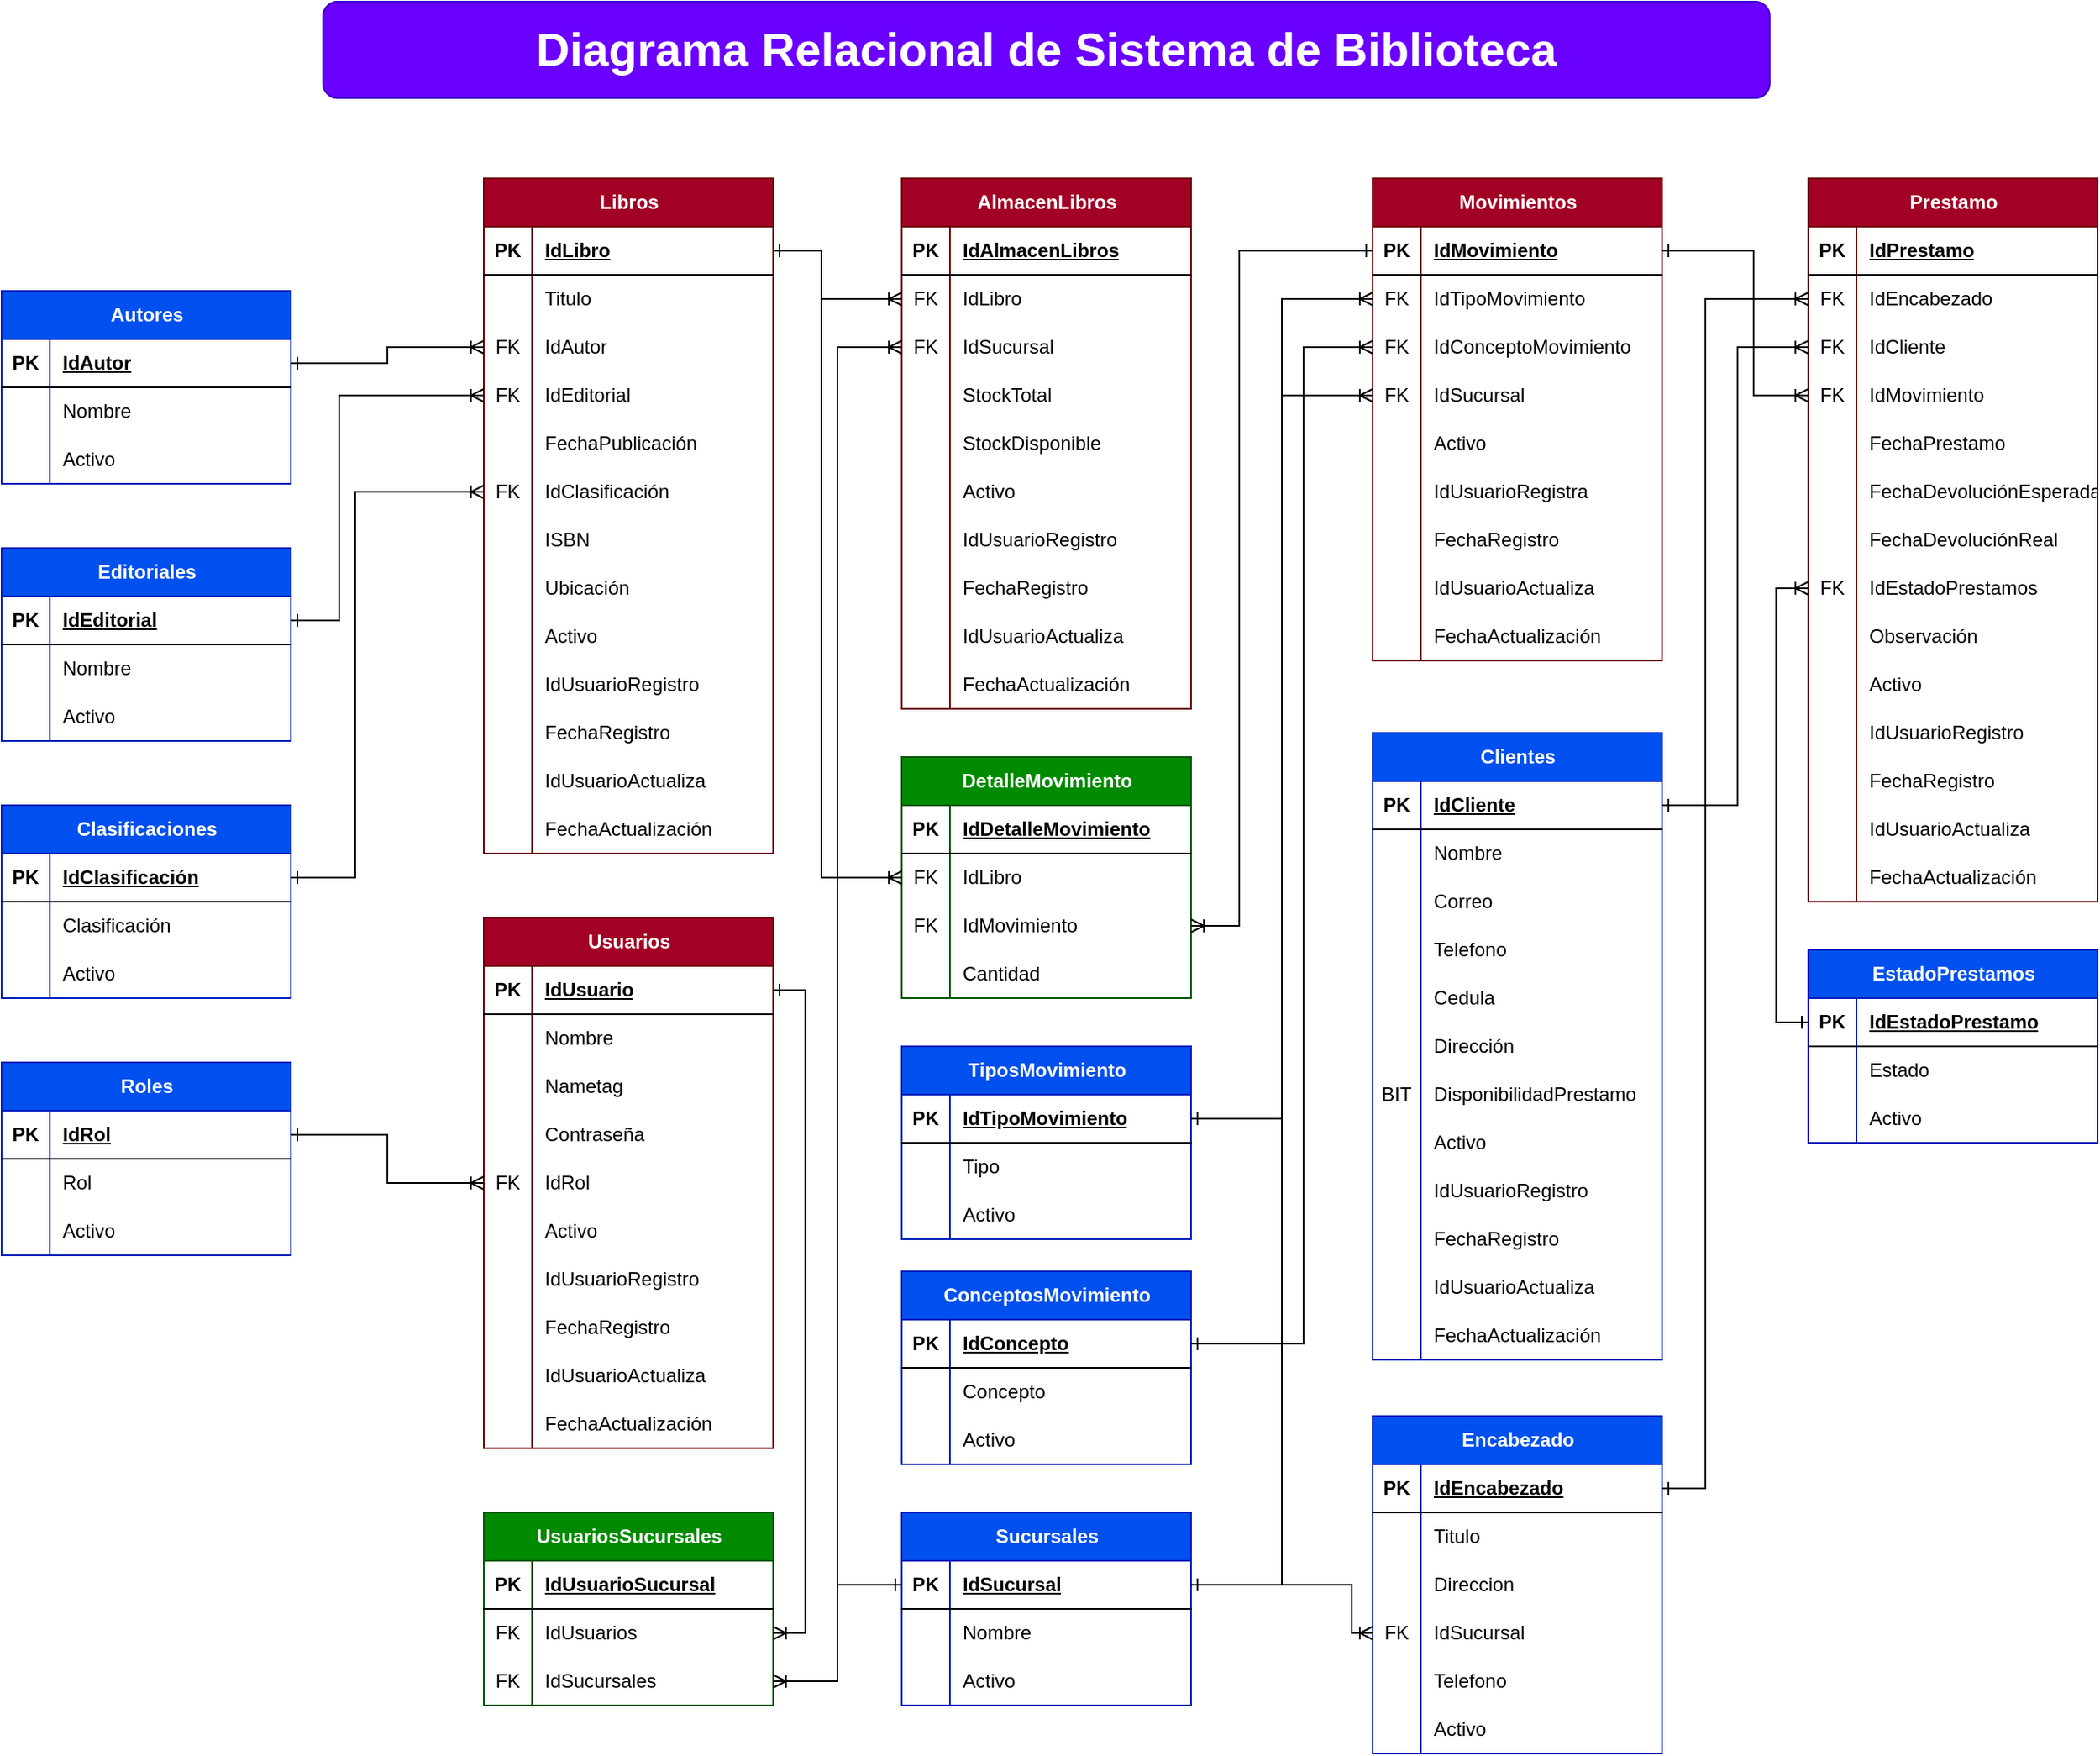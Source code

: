 <mxfile version="26.0.9">
  <diagram name="Página-1" id="CJXRS66U3BnUvkEkZdyE">
    <mxGraphModel dx="1947" dy="524" grid="1" gridSize="10" guides="1" tooltips="1" connect="1" arrows="1" fold="1" page="1" pageScale="1" pageWidth="827" pageHeight="1169" math="0" shadow="0">
      <root>
        <mxCell id="0" />
        <mxCell id="1" parent="0" />
        <mxCell id="LMHVWtZlTu9u3hLLNm2N-1" value="Libros" style="shape=table;startSize=30;container=1;collapsible=1;childLayout=tableLayout;fixedRows=1;rowLines=0;fontStyle=1;align=center;resizeLast=1;html=1;fillColor=#a20025;fontColor=#ffffff;strokeColor=#6F0000;" parent="1" vertex="1">
          <mxGeometry x="-330" y="150" width="180" height="420" as="geometry" />
        </mxCell>
        <mxCell id="LMHVWtZlTu9u3hLLNm2N-2" value="" style="shape=tableRow;horizontal=0;startSize=0;swimlaneHead=0;swimlaneBody=0;fillColor=none;collapsible=0;dropTarget=0;points=[[0,0.5],[1,0.5]];portConstraint=eastwest;top=0;left=0;right=0;bottom=1;" parent="LMHVWtZlTu9u3hLLNm2N-1" vertex="1">
          <mxGeometry y="30" width="180" height="30" as="geometry" />
        </mxCell>
        <mxCell id="LMHVWtZlTu9u3hLLNm2N-3" value="PK" style="shape=partialRectangle;connectable=0;fillColor=none;top=0;left=0;bottom=0;right=0;fontStyle=1;overflow=hidden;whiteSpace=wrap;html=1;" parent="LMHVWtZlTu9u3hLLNm2N-2" vertex="1">
          <mxGeometry width="30" height="30" as="geometry">
            <mxRectangle width="30" height="30" as="alternateBounds" />
          </mxGeometry>
        </mxCell>
        <mxCell id="LMHVWtZlTu9u3hLLNm2N-4" value="IdLibro" style="shape=partialRectangle;connectable=0;fillColor=none;top=0;left=0;bottom=0;right=0;align=left;spacingLeft=6;fontStyle=5;overflow=hidden;whiteSpace=wrap;html=1;" parent="LMHVWtZlTu9u3hLLNm2N-2" vertex="1">
          <mxGeometry x="30" width="150" height="30" as="geometry">
            <mxRectangle width="150" height="30" as="alternateBounds" />
          </mxGeometry>
        </mxCell>
        <mxCell id="LMHVWtZlTu9u3hLLNm2N-5" value="" style="shape=tableRow;horizontal=0;startSize=0;swimlaneHead=0;swimlaneBody=0;fillColor=none;collapsible=0;dropTarget=0;points=[[0,0.5],[1,0.5]];portConstraint=eastwest;top=0;left=0;right=0;bottom=0;" parent="LMHVWtZlTu9u3hLLNm2N-1" vertex="1">
          <mxGeometry y="60" width="180" height="30" as="geometry" />
        </mxCell>
        <mxCell id="LMHVWtZlTu9u3hLLNm2N-6" value="" style="shape=partialRectangle;connectable=0;fillColor=none;top=0;left=0;bottom=0;right=0;editable=1;overflow=hidden;whiteSpace=wrap;html=1;" parent="LMHVWtZlTu9u3hLLNm2N-5" vertex="1">
          <mxGeometry width="30" height="30" as="geometry">
            <mxRectangle width="30" height="30" as="alternateBounds" />
          </mxGeometry>
        </mxCell>
        <mxCell id="LMHVWtZlTu9u3hLLNm2N-7" value="Titulo" style="shape=partialRectangle;connectable=0;fillColor=none;top=0;left=0;bottom=0;right=0;align=left;spacingLeft=6;overflow=hidden;whiteSpace=wrap;html=1;" parent="LMHVWtZlTu9u3hLLNm2N-5" vertex="1">
          <mxGeometry x="30" width="150" height="30" as="geometry">
            <mxRectangle width="150" height="30" as="alternateBounds" />
          </mxGeometry>
        </mxCell>
        <mxCell id="LMHVWtZlTu9u3hLLNm2N-8" value="" style="shape=tableRow;horizontal=0;startSize=0;swimlaneHead=0;swimlaneBody=0;fillColor=none;collapsible=0;dropTarget=0;points=[[0,0.5],[1,0.5]];portConstraint=eastwest;top=0;left=0;right=0;bottom=0;" parent="LMHVWtZlTu9u3hLLNm2N-1" vertex="1">
          <mxGeometry y="90" width="180" height="30" as="geometry" />
        </mxCell>
        <mxCell id="LMHVWtZlTu9u3hLLNm2N-9" value="FK" style="shape=partialRectangle;connectable=0;fillColor=none;top=0;left=0;bottom=0;right=0;editable=1;overflow=hidden;whiteSpace=wrap;html=1;" parent="LMHVWtZlTu9u3hLLNm2N-8" vertex="1">
          <mxGeometry width="30" height="30" as="geometry">
            <mxRectangle width="30" height="30" as="alternateBounds" />
          </mxGeometry>
        </mxCell>
        <mxCell id="LMHVWtZlTu9u3hLLNm2N-10" value="IdAutor" style="shape=partialRectangle;connectable=0;fillColor=none;top=0;left=0;bottom=0;right=0;align=left;spacingLeft=6;overflow=hidden;whiteSpace=wrap;html=1;" parent="LMHVWtZlTu9u3hLLNm2N-8" vertex="1">
          <mxGeometry x="30" width="150" height="30" as="geometry">
            <mxRectangle width="150" height="30" as="alternateBounds" />
          </mxGeometry>
        </mxCell>
        <mxCell id="LMHVWtZlTu9u3hLLNm2N-11" value="" style="shape=tableRow;horizontal=0;startSize=0;swimlaneHead=0;swimlaneBody=0;fillColor=none;collapsible=0;dropTarget=0;points=[[0,0.5],[1,0.5]];portConstraint=eastwest;top=0;left=0;right=0;bottom=0;" parent="LMHVWtZlTu9u3hLLNm2N-1" vertex="1">
          <mxGeometry y="120" width="180" height="30" as="geometry" />
        </mxCell>
        <mxCell id="LMHVWtZlTu9u3hLLNm2N-12" value="FK" style="shape=partialRectangle;connectable=0;fillColor=none;top=0;left=0;bottom=0;right=0;editable=1;overflow=hidden;whiteSpace=wrap;html=1;" parent="LMHVWtZlTu9u3hLLNm2N-11" vertex="1">
          <mxGeometry width="30" height="30" as="geometry">
            <mxRectangle width="30" height="30" as="alternateBounds" />
          </mxGeometry>
        </mxCell>
        <mxCell id="LMHVWtZlTu9u3hLLNm2N-13" value="IdEditorial" style="shape=partialRectangle;connectable=0;fillColor=none;top=0;left=0;bottom=0;right=0;align=left;spacingLeft=6;overflow=hidden;whiteSpace=wrap;html=1;" parent="LMHVWtZlTu9u3hLLNm2N-11" vertex="1">
          <mxGeometry x="30" width="150" height="30" as="geometry">
            <mxRectangle width="150" height="30" as="alternateBounds" />
          </mxGeometry>
        </mxCell>
        <mxCell id="LMHVWtZlTu9u3hLLNm2N-14" value="" style="shape=tableRow;horizontal=0;startSize=0;swimlaneHead=0;swimlaneBody=0;fillColor=none;collapsible=0;dropTarget=0;points=[[0,0.5],[1,0.5]];portConstraint=eastwest;top=0;left=0;right=0;bottom=0;" parent="LMHVWtZlTu9u3hLLNm2N-1" vertex="1">
          <mxGeometry y="150" width="180" height="30" as="geometry" />
        </mxCell>
        <mxCell id="LMHVWtZlTu9u3hLLNm2N-15" value="" style="shape=partialRectangle;connectable=0;fillColor=none;top=0;left=0;bottom=0;right=0;editable=1;overflow=hidden;whiteSpace=wrap;html=1;" parent="LMHVWtZlTu9u3hLLNm2N-14" vertex="1">
          <mxGeometry width="30" height="30" as="geometry">
            <mxRectangle width="30" height="30" as="alternateBounds" />
          </mxGeometry>
        </mxCell>
        <mxCell id="LMHVWtZlTu9u3hLLNm2N-16" value="FechaPublicación" style="shape=partialRectangle;connectable=0;fillColor=none;top=0;left=0;bottom=0;right=0;align=left;spacingLeft=6;overflow=hidden;whiteSpace=wrap;html=1;" parent="LMHVWtZlTu9u3hLLNm2N-14" vertex="1">
          <mxGeometry x="30" width="150" height="30" as="geometry">
            <mxRectangle width="150" height="30" as="alternateBounds" />
          </mxGeometry>
        </mxCell>
        <mxCell id="LMHVWtZlTu9u3hLLNm2N-20" value="" style="shape=tableRow;horizontal=0;startSize=0;swimlaneHead=0;swimlaneBody=0;fillColor=none;collapsible=0;dropTarget=0;points=[[0,0.5],[1,0.5]];portConstraint=eastwest;top=0;left=0;right=0;bottom=0;" parent="LMHVWtZlTu9u3hLLNm2N-1" vertex="1">
          <mxGeometry y="180" width="180" height="30" as="geometry" />
        </mxCell>
        <mxCell id="LMHVWtZlTu9u3hLLNm2N-21" value="FK" style="shape=partialRectangle;connectable=0;fillColor=none;top=0;left=0;bottom=0;right=0;editable=1;overflow=hidden;whiteSpace=wrap;html=1;" parent="LMHVWtZlTu9u3hLLNm2N-20" vertex="1">
          <mxGeometry width="30" height="30" as="geometry">
            <mxRectangle width="30" height="30" as="alternateBounds" />
          </mxGeometry>
        </mxCell>
        <mxCell id="LMHVWtZlTu9u3hLLNm2N-22" value="IdClasificación" style="shape=partialRectangle;connectable=0;fillColor=none;top=0;left=0;bottom=0;right=0;align=left;spacingLeft=6;overflow=hidden;whiteSpace=wrap;html=1;" parent="LMHVWtZlTu9u3hLLNm2N-20" vertex="1">
          <mxGeometry x="30" width="150" height="30" as="geometry">
            <mxRectangle width="150" height="30" as="alternateBounds" />
          </mxGeometry>
        </mxCell>
        <mxCell id="LMHVWtZlTu9u3hLLNm2N-23" value="" style="shape=tableRow;horizontal=0;startSize=0;swimlaneHead=0;swimlaneBody=0;fillColor=none;collapsible=0;dropTarget=0;points=[[0,0.5],[1,0.5]];portConstraint=eastwest;top=0;left=0;right=0;bottom=0;" parent="LMHVWtZlTu9u3hLLNm2N-1" vertex="1">
          <mxGeometry y="210" width="180" height="30" as="geometry" />
        </mxCell>
        <mxCell id="LMHVWtZlTu9u3hLLNm2N-24" value="" style="shape=partialRectangle;connectable=0;fillColor=none;top=0;left=0;bottom=0;right=0;editable=1;overflow=hidden;whiteSpace=wrap;html=1;" parent="LMHVWtZlTu9u3hLLNm2N-23" vertex="1">
          <mxGeometry width="30" height="30" as="geometry">
            <mxRectangle width="30" height="30" as="alternateBounds" />
          </mxGeometry>
        </mxCell>
        <mxCell id="LMHVWtZlTu9u3hLLNm2N-25" value="ISBN" style="shape=partialRectangle;connectable=0;fillColor=none;top=0;left=0;bottom=0;right=0;align=left;spacingLeft=6;overflow=hidden;whiteSpace=wrap;html=1;" parent="LMHVWtZlTu9u3hLLNm2N-23" vertex="1">
          <mxGeometry x="30" width="150" height="30" as="geometry">
            <mxRectangle width="150" height="30" as="alternateBounds" />
          </mxGeometry>
        </mxCell>
        <mxCell id="LMHVWtZlTu9u3hLLNm2N-108" value="" style="shape=tableRow;horizontal=0;startSize=0;swimlaneHead=0;swimlaneBody=0;fillColor=none;collapsible=0;dropTarget=0;points=[[0,0.5],[1,0.5]];portConstraint=eastwest;top=0;left=0;right=0;bottom=0;" parent="LMHVWtZlTu9u3hLLNm2N-1" vertex="1">
          <mxGeometry y="240" width="180" height="30" as="geometry" />
        </mxCell>
        <mxCell id="LMHVWtZlTu9u3hLLNm2N-109" value="" style="shape=partialRectangle;connectable=0;fillColor=none;top=0;left=0;bottom=0;right=0;editable=1;overflow=hidden;whiteSpace=wrap;html=1;" parent="LMHVWtZlTu9u3hLLNm2N-108" vertex="1">
          <mxGeometry width="30" height="30" as="geometry">
            <mxRectangle width="30" height="30" as="alternateBounds" />
          </mxGeometry>
        </mxCell>
        <mxCell id="LMHVWtZlTu9u3hLLNm2N-110" value="Ubicación" style="shape=partialRectangle;connectable=0;fillColor=none;top=0;left=0;bottom=0;right=0;align=left;spacingLeft=6;overflow=hidden;whiteSpace=wrap;html=1;" parent="LMHVWtZlTu9u3hLLNm2N-108" vertex="1">
          <mxGeometry x="30" width="150" height="30" as="geometry">
            <mxRectangle width="150" height="30" as="alternateBounds" />
          </mxGeometry>
        </mxCell>
        <mxCell id="LMHVWtZlTu9u3hLLNm2N-29" value="" style="shape=tableRow;horizontal=0;startSize=0;swimlaneHead=0;swimlaneBody=0;fillColor=none;collapsible=0;dropTarget=0;points=[[0,0.5],[1,0.5]];portConstraint=eastwest;top=0;left=0;right=0;bottom=0;" parent="LMHVWtZlTu9u3hLLNm2N-1" vertex="1">
          <mxGeometry y="270" width="180" height="30" as="geometry" />
        </mxCell>
        <mxCell id="LMHVWtZlTu9u3hLLNm2N-30" value="" style="shape=partialRectangle;connectable=0;fillColor=none;top=0;left=0;bottom=0;right=0;editable=1;overflow=hidden;whiteSpace=wrap;html=1;" parent="LMHVWtZlTu9u3hLLNm2N-29" vertex="1">
          <mxGeometry width="30" height="30" as="geometry">
            <mxRectangle width="30" height="30" as="alternateBounds" />
          </mxGeometry>
        </mxCell>
        <mxCell id="LMHVWtZlTu9u3hLLNm2N-31" value="Activo" style="shape=partialRectangle;connectable=0;fillColor=none;top=0;left=0;bottom=0;right=0;align=left;spacingLeft=6;overflow=hidden;whiteSpace=wrap;html=1;" parent="LMHVWtZlTu9u3hLLNm2N-29" vertex="1">
          <mxGeometry x="30" width="150" height="30" as="geometry">
            <mxRectangle width="150" height="30" as="alternateBounds" />
          </mxGeometry>
        </mxCell>
        <mxCell id="LMHVWtZlTu9u3hLLNm2N-32" value="" style="shape=tableRow;horizontal=0;startSize=0;swimlaneHead=0;swimlaneBody=0;fillColor=none;collapsible=0;dropTarget=0;points=[[0,0.5],[1,0.5]];portConstraint=eastwest;top=0;left=0;right=0;bottom=0;" parent="LMHVWtZlTu9u3hLLNm2N-1" vertex="1">
          <mxGeometry y="300" width="180" height="30" as="geometry" />
        </mxCell>
        <mxCell id="LMHVWtZlTu9u3hLLNm2N-33" value="" style="shape=partialRectangle;connectable=0;fillColor=none;top=0;left=0;bottom=0;right=0;editable=1;overflow=hidden;whiteSpace=wrap;html=1;" parent="LMHVWtZlTu9u3hLLNm2N-32" vertex="1">
          <mxGeometry width="30" height="30" as="geometry">
            <mxRectangle width="30" height="30" as="alternateBounds" />
          </mxGeometry>
        </mxCell>
        <mxCell id="LMHVWtZlTu9u3hLLNm2N-34" value="IdUsuarioRegistro" style="shape=partialRectangle;connectable=0;fillColor=none;top=0;left=0;bottom=0;right=0;align=left;spacingLeft=6;overflow=hidden;whiteSpace=wrap;html=1;" parent="LMHVWtZlTu9u3hLLNm2N-32" vertex="1">
          <mxGeometry x="30" width="150" height="30" as="geometry">
            <mxRectangle width="150" height="30" as="alternateBounds" />
          </mxGeometry>
        </mxCell>
        <mxCell id="LMHVWtZlTu9u3hLLNm2N-35" value="" style="shape=tableRow;horizontal=0;startSize=0;swimlaneHead=0;swimlaneBody=0;fillColor=none;collapsible=0;dropTarget=0;points=[[0,0.5],[1,0.5]];portConstraint=eastwest;top=0;left=0;right=0;bottom=0;" parent="LMHVWtZlTu9u3hLLNm2N-1" vertex="1">
          <mxGeometry y="330" width="180" height="30" as="geometry" />
        </mxCell>
        <mxCell id="LMHVWtZlTu9u3hLLNm2N-36" value="" style="shape=partialRectangle;connectable=0;fillColor=none;top=0;left=0;bottom=0;right=0;editable=1;overflow=hidden;whiteSpace=wrap;html=1;" parent="LMHVWtZlTu9u3hLLNm2N-35" vertex="1">
          <mxGeometry width="30" height="30" as="geometry">
            <mxRectangle width="30" height="30" as="alternateBounds" />
          </mxGeometry>
        </mxCell>
        <mxCell id="LMHVWtZlTu9u3hLLNm2N-37" value="FechaRegistro" style="shape=partialRectangle;connectable=0;fillColor=none;top=0;left=0;bottom=0;right=0;align=left;spacingLeft=6;overflow=hidden;whiteSpace=wrap;html=1;" parent="LMHVWtZlTu9u3hLLNm2N-35" vertex="1">
          <mxGeometry x="30" width="150" height="30" as="geometry">
            <mxRectangle width="150" height="30" as="alternateBounds" />
          </mxGeometry>
        </mxCell>
        <mxCell id="LMHVWtZlTu9u3hLLNm2N-38" value="" style="shape=tableRow;horizontal=0;startSize=0;swimlaneHead=0;swimlaneBody=0;fillColor=none;collapsible=0;dropTarget=0;points=[[0,0.5],[1,0.5]];portConstraint=eastwest;top=0;left=0;right=0;bottom=0;" parent="LMHVWtZlTu9u3hLLNm2N-1" vertex="1">
          <mxGeometry y="360" width="180" height="30" as="geometry" />
        </mxCell>
        <mxCell id="LMHVWtZlTu9u3hLLNm2N-39" value="" style="shape=partialRectangle;connectable=0;fillColor=none;top=0;left=0;bottom=0;right=0;editable=1;overflow=hidden;whiteSpace=wrap;html=1;" parent="LMHVWtZlTu9u3hLLNm2N-38" vertex="1">
          <mxGeometry width="30" height="30" as="geometry">
            <mxRectangle width="30" height="30" as="alternateBounds" />
          </mxGeometry>
        </mxCell>
        <mxCell id="LMHVWtZlTu9u3hLLNm2N-40" value="IdUsuarioActualiza" style="shape=partialRectangle;connectable=0;fillColor=none;top=0;left=0;bottom=0;right=0;align=left;spacingLeft=6;overflow=hidden;whiteSpace=wrap;html=1;" parent="LMHVWtZlTu9u3hLLNm2N-38" vertex="1">
          <mxGeometry x="30" width="150" height="30" as="geometry">
            <mxRectangle width="150" height="30" as="alternateBounds" />
          </mxGeometry>
        </mxCell>
        <mxCell id="LMHVWtZlTu9u3hLLNm2N-41" value="" style="shape=tableRow;horizontal=0;startSize=0;swimlaneHead=0;swimlaneBody=0;fillColor=none;collapsible=0;dropTarget=0;points=[[0,0.5],[1,0.5]];portConstraint=eastwest;top=0;left=0;right=0;bottom=0;" parent="LMHVWtZlTu9u3hLLNm2N-1" vertex="1">
          <mxGeometry y="390" width="180" height="30" as="geometry" />
        </mxCell>
        <mxCell id="LMHVWtZlTu9u3hLLNm2N-42" value="" style="shape=partialRectangle;connectable=0;fillColor=none;top=0;left=0;bottom=0;right=0;editable=1;overflow=hidden;whiteSpace=wrap;html=1;" parent="LMHVWtZlTu9u3hLLNm2N-41" vertex="1">
          <mxGeometry width="30" height="30" as="geometry">
            <mxRectangle width="30" height="30" as="alternateBounds" />
          </mxGeometry>
        </mxCell>
        <mxCell id="LMHVWtZlTu9u3hLLNm2N-43" value="FechaActualización" style="shape=partialRectangle;connectable=0;fillColor=none;top=0;left=0;bottom=0;right=0;align=left;spacingLeft=6;overflow=hidden;whiteSpace=wrap;html=1;" parent="LMHVWtZlTu9u3hLLNm2N-41" vertex="1">
          <mxGeometry x="30" width="150" height="30" as="geometry">
            <mxRectangle width="150" height="30" as="alternateBounds" />
          </mxGeometry>
        </mxCell>
        <mxCell id="LMHVWtZlTu9u3hLLNm2N-44" value="Usuarios" style="shape=table;startSize=30;container=1;collapsible=1;childLayout=tableLayout;fixedRows=1;rowLines=0;fontStyle=1;align=center;resizeLast=1;html=1;fillColor=#a20025;fontColor=#ffffff;strokeColor=#6F0000;" parent="1" vertex="1">
          <mxGeometry x="-330" y="610" width="180" height="330" as="geometry" />
        </mxCell>
        <mxCell id="LMHVWtZlTu9u3hLLNm2N-45" value="" style="shape=tableRow;horizontal=0;startSize=0;swimlaneHead=0;swimlaneBody=0;fillColor=none;collapsible=0;dropTarget=0;points=[[0,0.5],[1,0.5]];portConstraint=eastwest;top=0;left=0;right=0;bottom=1;" parent="LMHVWtZlTu9u3hLLNm2N-44" vertex="1">
          <mxGeometry y="30" width="180" height="30" as="geometry" />
        </mxCell>
        <mxCell id="LMHVWtZlTu9u3hLLNm2N-46" value="PK" style="shape=partialRectangle;connectable=0;fillColor=none;top=0;left=0;bottom=0;right=0;fontStyle=1;overflow=hidden;whiteSpace=wrap;html=1;" parent="LMHVWtZlTu9u3hLLNm2N-45" vertex="1">
          <mxGeometry width="30" height="30" as="geometry">
            <mxRectangle width="30" height="30" as="alternateBounds" />
          </mxGeometry>
        </mxCell>
        <mxCell id="LMHVWtZlTu9u3hLLNm2N-47" value="IdUsuario" style="shape=partialRectangle;connectable=0;fillColor=none;top=0;left=0;bottom=0;right=0;align=left;spacingLeft=6;fontStyle=5;overflow=hidden;whiteSpace=wrap;html=1;" parent="LMHVWtZlTu9u3hLLNm2N-45" vertex="1">
          <mxGeometry x="30" width="150" height="30" as="geometry">
            <mxRectangle width="150" height="30" as="alternateBounds" />
          </mxGeometry>
        </mxCell>
        <mxCell id="LMHVWtZlTu9u3hLLNm2N-48" value="" style="shape=tableRow;horizontal=0;startSize=0;swimlaneHead=0;swimlaneBody=0;fillColor=none;collapsible=0;dropTarget=0;points=[[0,0.5],[1,0.5]];portConstraint=eastwest;top=0;left=0;right=0;bottom=0;" parent="LMHVWtZlTu9u3hLLNm2N-44" vertex="1">
          <mxGeometry y="60" width="180" height="30" as="geometry" />
        </mxCell>
        <mxCell id="LMHVWtZlTu9u3hLLNm2N-49" value="" style="shape=partialRectangle;connectable=0;fillColor=none;top=0;left=0;bottom=0;right=0;editable=1;overflow=hidden;whiteSpace=wrap;html=1;" parent="LMHVWtZlTu9u3hLLNm2N-48" vertex="1">
          <mxGeometry width="30" height="30" as="geometry">
            <mxRectangle width="30" height="30" as="alternateBounds" />
          </mxGeometry>
        </mxCell>
        <mxCell id="LMHVWtZlTu9u3hLLNm2N-50" value="Nombre" style="shape=partialRectangle;connectable=0;fillColor=none;top=0;left=0;bottom=0;right=0;align=left;spacingLeft=6;overflow=hidden;whiteSpace=wrap;html=1;" parent="LMHVWtZlTu9u3hLLNm2N-48" vertex="1">
          <mxGeometry x="30" width="150" height="30" as="geometry">
            <mxRectangle width="150" height="30" as="alternateBounds" />
          </mxGeometry>
        </mxCell>
        <mxCell id="6jNr02r7oNDzCsUeVTaF-1" style="shape=tableRow;horizontal=0;startSize=0;swimlaneHead=0;swimlaneBody=0;fillColor=none;collapsible=0;dropTarget=0;points=[[0,0.5],[1,0.5]];portConstraint=eastwest;top=0;left=0;right=0;bottom=0;" vertex="1" parent="LMHVWtZlTu9u3hLLNm2N-44">
          <mxGeometry y="90" width="180" height="30" as="geometry" />
        </mxCell>
        <mxCell id="6jNr02r7oNDzCsUeVTaF-2" style="shape=partialRectangle;connectable=0;fillColor=none;top=0;left=0;bottom=0;right=0;editable=1;overflow=hidden;whiteSpace=wrap;html=1;" vertex="1" parent="6jNr02r7oNDzCsUeVTaF-1">
          <mxGeometry width="30" height="30" as="geometry">
            <mxRectangle width="30" height="30" as="alternateBounds" />
          </mxGeometry>
        </mxCell>
        <mxCell id="6jNr02r7oNDzCsUeVTaF-3" value="Nametag" style="shape=partialRectangle;connectable=0;fillColor=none;top=0;left=0;bottom=0;right=0;align=left;spacingLeft=6;overflow=hidden;whiteSpace=wrap;html=1;" vertex="1" parent="6jNr02r7oNDzCsUeVTaF-1">
          <mxGeometry x="30" width="150" height="30" as="geometry">
            <mxRectangle width="150" height="30" as="alternateBounds" />
          </mxGeometry>
        </mxCell>
        <mxCell id="LMHVWtZlTu9u3hLLNm2N-51" value="" style="shape=tableRow;horizontal=0;startSize=0;swimlaneHead=0;swimlaneBody=0;fillColor=none;collapsible=0;dropTarget=0;points=[[0,0.5],[1,0.5]];portConstraint=eastwest;top=0;left=0;right=0;bottom=0;" parent="LMHVWtZlTu9u3hLLNm2N-44" vertex="1">
          <mxGeometry y="120" width="180" height="30" as="geometry" />
        </mxCell>
        <mxCell id="LMHVWtZlTu9u3hLLNm2N-52" value="" style="shape=partialRectangle;connectable=0;fillColor=none;top=0;left=0;bottom=0;right=0;editable=1;overflow=hidden;whiteSpace=wrap;html=1;" parent="LMHVWtZlTu9u3hLLNm2N-51" vertex="1">
          <mxGeometry width="30" height="30" as="geometry">
            <mxRectangle width="30" height="30" as="alternateBounds" />
          </mxGeometry>
        </mxCell>
        <mxCell id="LMHVWtZlTu9u3hLLNm2N-53" value="Contraseña" style="shape=partialRectangle;connectable=0;fillColor=none;top=0;left=0;bottom=0;right=0;align=left;spacingLeft=6;overflow=hidden;whiteSpace=wrap;html=1;" parent="LMHVWtZlTu9u3hLLNm2N-51" vertex="1">
          <mxGeometry x="30" width="150" height="30" as="geometry">
            <mxRectangle width="150" height="30" as="alternateBounds" />
          </mxGeometry>
        </mxCell>
        <mxCell id="LMHVWtZlTu9u3hLLNm2N-57" value="" style="shape=tableRow;horizontal=0;startSize=0;swimlaneHead=0;swimlaneBody=0;fillColor=none;collapsible=0;dropTarget=0;points=[[0,0.5],[1,0.5]];portConstraint=eastwest;top=0;left=0;right=0;bottom=0;" parent="LMHVWtZlTu9u3hLLNm2N-44" vertex="1">
          <mxGeometry y="150" width="180" height="30" as="geometry" />
        </mxCell>
        <mxCell id="LMHVWtZlTu9u3hLLNm2N-58" value="FK" style="shape=partialRectangle;connectable=0;fillColor=none;top=0;left=0;bottom=0;right=0;editable=1;overflow=hidden;whiteSpace=wrap;html=1;" parent="LMHVWtZlTu9u3hLLNm2N-57" vertex="1">
          <mxGeometry width="30" height="30" as="geometry">
            <mxRectangle width="30" height="30" as="alternateBounds" />
          </mxGeometry>
        </mxCell>
        <mxCell id="LMHVWtZlTu9u3hLLNm2N-59" value="IdRol" style="shape=partialRectangle;connectable=0;fillColor=none;top=0;left=0;bottom=0;right=0;align=left;spacingLeft=6;overflow=hidden;whiteSpace=wrap;html=1;" parent="LMHVWtZlTu9u3hLLNm2N-57" vertex="1">
          <mxGeometry x="30" width="150" height="30" as="geometry">
            <mxRectangle width="150" height="30" as="alternateBounds" />
          </mxGeometry>
        </mxCell>
        <mxCell id="LMHVWtZlTu9u3hLLNm2N-114" value="" style="shape=tableRow;horizontal=0;startSize=0;swimlaneHead=0;swimlaneBody=0;fillColor=none;collapsible=0;dropTarget=0;points=[[0,0.5],[1,0.5]];portConstraint=eastwest;top=0;left=0;right=0;bottom=0;" parent="LMHVWtZlTu9u3hLLNm2N-44" vertex="1">
          <mxGeometry y="180" width="180" height="30" as="geometry" />
        </mxCell>
        <mxCell id="LMHVWtZlTu9u3hLLNm2N-115" value="" style="shape=partialRectangle;connectable=0;fillColor=none;top=0;left=0;bottom=0;right=0;editable=1;overflow=hidden;whiteSpace=wrap;html=1;" parent="LMHVWtZlTu9u3hLLNm2N-114" vertex="1">
          <mxGeometry width="30" height="30" as="geometry">
            <mxRectangle width="30" height="30" as="alternateBounds" />
          </mxGeometry>
        </mxCell>
        <mxCell id="LMHVWtZlTu9u3hLLNm2N-116" value="Activo" style="shape=partialRectangle;connectable=0;fillColor=none;top=0;left=0;bottom=0;right=0;align=left;spacingLeft=6;overflow=hidden;whiteSpace=wrap;html=1;" parent="LMHVWtZlTu9u3hLLNm2N-114" vertex="1">
          <mxGeometry x="30" width="150" height="30" as="geometry">
            <mxRectangle width="150" height="30" as="alternateBounds" />
          </mxGeometry>
        </mxCell>
        <mxCell id="LMHVWtZlTu9u3hLLNm2N-117" value="" style="shape=tableRow;horizontal=0;startSize=0;swimlaneHead=0;swimlaneBody=0;fillColor=none;collapsible=0;dropTarget=0;points=[[0,0.5],[1,0.5]];portConstraint=eastwest;top=0;left=0;right=0;bottom=0;" parent="LMHVWtZlTu9u3hLLNm2N-44" vertex="1">
          <mxGeometry y="210" width="180" height="30" as="geometry" />
        </mxCell>
        <mxCell id="LMHVWtZlTu9u3hLLNm2N-118" value="" style="shape=partialRectangle;connectable=0;fillColor=none;top=0;left=0;bottom=0;right=0;editable=1;overflow=hidden;whiteSpace=wrap;html=1;" parent="LMHVWtZlTu9u3hLLNm2N-117" vertex="1">
          <mxGeometry width="30" height="30" as="geometry">
            <mxRectangle width="30" height="30" as="alternateBounds" />
          </mxGeometry>
        </mxCell>
        <mxCell id="LMHVWtZlTu9u3hLLNm2N-119" value="IdUsuarioRegistro" style="shape=partialRectangle;connectable=0;fillColor=none;top=0;left=0;bottom=0;right=0;align=left;spacingLeft=6;overflow=hidden;whiteSpace=wrap;html=1;" parent="LMHVWtZlTu9u3hLLNm2N-117" vertex="1">
          <mxGeometry x="30" width="150" height="30" as="geometry">
            <mxRectangle width="150" height="30" as="alternateBounds" />
          </mxGeometry>
        </mxCell>
        <mxCell id="LMHVWtZlTu9u3hLLNm2N-120" value="" style="shape=tableRow;horizontal=0;startSize=0;swimlaneHead=0;swimlaneBody=0;fillColor=none;collapsible=0;dropTarget=0;points=[[0,0.5],[1,0.5]];portConstraint=eastwest;top=0;left=0;right=0;bottom=0;" parent="LMHVWtZlTu9u3hLLNm2N-44" vertex="1">
          <mxGeometry y="240" width="180" height="30" as="geometry" />
        </mxCell>
        <mxCell id="LMHVWtZlTu9u3hLLNm2N-121" value="" style="shape=partialRectangle;connectable=0;fillColor=none;top=0;left=0;bottom=0;right=0;editable=1;overflow=hidden;whiteSpace=wrap;html=1;" parent="LMHVWtZlTu9u3hLLNm2N-120" vertex="1">
          <mxGeometry width="30" height="30" as="geometry">
            <mxRectangle width="30" height="30" as="alternateBounds" />
          </mxGeometry>
        </mxCell>
        <mxCell id="LMHVWtZlTu9u3hLLNm2N-122" value="FechaRegistro" style="shape=partialRectangle;connectable=0;fillColor=none;top=0;left=0;bottom=0;right=0;align=left;spacingLeft=6;overflow=hidden;whiteSpace=wrap;html=1;" parent="LMHVWtZlTu9u3hLLNm2N-120" vertex="1">
          <mxGeometry x="30" width="150" height="30" as="geometry">
            <mxRectangle width="150" height="30" as="alternateBounds" />
          </mxGeometry>
        </mxCell>
        <mxCell id="LMHVWtZlTu9u3hLLNm2N-123" value="" style="shape=tableRow;horizontal=0;startSize=0;swimlaneHead=0;swimlaneBody=0;fillColor=none;collapsible=0;dropTarget=0;points=[[0,0.5],[1,0.5]];portConstraint=eastwest;top=0;left=0;right=0;bottom=0;" parent="LMHVWtZlTu9u3hLLNm2N-44" vertex="1">
          <mxGeometry y="270" width="180" height="30" as="geometry" />
        </mxCell>
        <mxCell id="LMHVWtZlTu9u3hLLNm2N-124" value="" style="shape=partialRectangle;connectable=0;fillColor=none;top=0;left=0;bottom=0;right=0;editable=1;overflow=hidden;whiteSpace=wrap;html=1;" parent="LMHVWtZlTu9u3hLLNm2N-123" vertex="1">
          <mxGeometry width="30" height="30" as="geometry">
            <mxRectangle width="30" height="30" as="alternateBounds" />
          </mxGeometry>
        </mxCell>
        <mxCell id="LMHVWtZlTu9u3hLLNm2N-125" value="IdUsuarioActualiza" style="shape=partialRectangle;connectable=0;fillColor=none;top=0;left=0;bottom=0;right=0;align=left;spacingLeft=6;overflow=hidden;whiteSpace=wrap;html=1;" parent="LMHVWtZlTu9u3hLLNm2N-123" vertex="1">
          <mxGeometry x="30" width="150" height="30" as="geometry">
            <mxRectangle width="150" height="30" as="alternateBounds" />
          </mxGeometry>
        </mxCell>
        <mxCell id="LMHVWtZlTu9u3hLLNm2N-126" value="" style="shape=tableRow;horizontal=0;startSize=0;swimlaneHead=0;swimlaneBody=0;fillColor=none;collapsible=0;dropTarget=0;points=[[0,0.5],[1,0.5]];portConstraint=eastwest;top=0;left=0;right=0;bottom=0;" parent="LMHVWtZlTu9u3hLLNm2N-44" vertex="1">
          <mxGeometry y="300" width="180" height="30" as="geometry" />
        </mxCell>
        <mxCell id="LMHVWtZlTu9u3hLLNm2N-127" value="" style="shape=partialRectangle;connectable=0;fillColor=none;top=0;left=0;bottom=0;right=0;editable=1;overflow=hidden;whiteSpace=wrap;html=1;" parent="LMHVWtZlTu9u3hLLNm2N-126" vertex="1">
          <mxGeometry width="30" height="30" as="geometry">
            <mxRectangle width="30" height="30" as="alternateBounds" />
          </mxGeometry>
        </mxCell>
        <mxCell id="LMHVWtZlTu9u3hLLNm2N-128" value="FechaActualización" style="shape=partialRectangle;connectable=0;fillColor=none;top=0;left=0;bottom=0;right=0;align=left;spacingLeft=6;overflow=hidden;whiteSpace=wrap;html=1;" parent="LMHVWtZlTu9u3hLLNm2N-126" vertex="1">
          <mxGeometry x="30" width="150" height="30" as="geometry">
            <mxRectangle width="150" height="30" as="alternateBounds" />
          </mxGeometry>
        </mxCell>
        <mxCell id="LMHVWtZlTu9u3hLLNm2N-60" value="Sucursales" style="shape=table;startSize=30;container=1;collapsible=1;childLayout=tableLayout;fixedRows=1;rowLines=0;fontStyle=1;align=center;resizeLast=1;html=1;fillColor=#0050ef;fontColor=#ffffff;strokeColor=#001DBC;" parent="1" vertex="1">
          <mxGeometry x="-70" y="980" width="180" height="120" as="geometry" />
        </mxCell>
        <mxCell id="LMHVWtZlTu9u3hLLNm2N-61" value="" style="shape=tableRow;horizontal=0;startSize=0;swimlaneHead=0;swimlaneBody=0;fillColor=none;collapsible=0;dropTarget=0;points=[[0,0.5],[1,0.5]];portConstraint=eastwest;top=0;left=0;right=0;bottom=1;" parent="LMHVWtZlTu9u3hLLNm2N-60" vertex="1">
          <mxGeometry y="30" width="180" height="30" as="geometry" />
        </mxCell>
        <mxCell id="LMHVWtZlTu9u3hLLNm2N-62" value="PK" style="shape=partialRectangle;connectable=0;fillColor=none;top=0;left=0;bottom=0;right=0;fontStyle=1;overflow=hidden;whiteSpace=wrap;html=1;" parent="LMHVWtZlTu9u3hLLNm2N-61" vertex="1">
          <mxGeometry width="30" height="30" as="geometry">
            <mxRectangle width="30" height="30" as="alternateBounds" />
          </mxGeometry>
        </mxCell>
        <mxCell id="LMHVWtZlTu9u3hLLNm2N-63" value="IdSucursal" style="shape=partialRectangle;connectable=0;fillColor=none;top=0;left=0;bottom=0;right=0;align=left;spacingLeft=6;fontStyle=5;overflow=hidden;whiteSpace=wrap;html=1;" parent="LMHVWtZlTu9u3hLLNm2N-61" vertex="1">
          <mxGeometry x="30" width="150" height="30" as="geometry">
            <mxRectangle width="150" height="30" as="alternateBounds" />
          </mxGeometry>
        </mxCell>
        <mxCell id="LMHVWtZlTu9u3hLLNm2N-64" value="" style="shape=tableRow;horizontal=0;startSize=0;swimlaneHead=0;swimlaneBody=0;fillColor=none;collapsible=0;dropTarget=0;points=[[0,0.5],[1,0.5]];portConstraint=eastwest;top=0;left=0;right=0;bottom=0;" parent="LMHVWtZlTu9u3hLLNm2N-60" vertex="1">
          <mxGeometry y="60" width="180" height="30" as="geometry" />
        </mxCell>
        <mxCell id="LMHVWtZlTu9u3hLLNm2N-65" value="" style="shape=partialRectangle;connectable=0;fillColor=none;top=0;left=0;bottom=0;right=0;editable=1;overflow=hidden;whiteSpace=wrap;html=1;" parent="LMHVWtZlTu9u3hLLNm2N-64" vertex="1">
          <mxGeometry width="30" height="30" as="geometry">
            <mxRectangle width="30" height="30" as="alternateBounds" />
          </mxGeometry>
        </mxCell>
        <mxCell id="LMHVWtZlTu9u3hLLNm2N-66" value="Nombre" style="shape=partialRectangle;connectable=0;fillColor=none;top=0;left=0;bottom=0;right=0;align=left;spacingLeft=6;overflow=hidden;whiteSpace=wrap;html=1;" parent="LMHVWtZlTu9u3hLLNm2N-64" vertex="1">
          <mxGeometry x="30" width="150" height="30" as="geometry">
            <mxRectangle width="150" height="30" as="alternateBounds" />
          </mxGeometry>
        </mxCell>
        <mxCell id="NPgtmdaTvKzuSOy4yVLh-23" style="shape=tableRow;horizontal=0;startSize=0;swimlaneHead=0;swimlaneBody=0;fillColor=none;collapsible=0;dropTarget=0;points=[[0,0.5],[1,0.5]];portConstraint=eastwest;top=0;left=0;right=0;bottom=0;" parent="LMHVWtZlTu9u3hLLNm2N-60" vertex="1">
          <mxGeometry y="90" width="180" height="30" as="geometry" />
        </mxCell>
        <mxCell id="NPgtmdaTvKzuSOy4yVLh-24" style="shape=partialRectangle;connectable=0;fillColor=none;top=0;left=0;bottom=0;right=0;editable=1;overflow=hidden;whiteSpace=wrap;html=1;" parent="NPgtmdaTvKzuSOy4yVLh-23" vertex="1">
          <mxGeometry width="30" height="30" as="geometry">
            <mxRectangle width="30" height="30" as="alternateBounds" />
          </mxGeometry>
        </mxCell>
        <mxCell id="NPgtmdaTvKzuSOy4yVLh-25" value="Activo" style="shape=partialRectangle;connectable=0;fillColor=none;top=0;left=0;bottom=0;right=0;align=left;spacingLeft=6;overflow=hidden;whiteSpace=wrap;html=1;" parent="NPgtmdaTvKzuSOy4yVLh-23" vertex="1">
          <mxGeometry x="30" width="150" height="30" as="geometry">
            <mxRectangle width="150" height="30" as="alternateBounds" />
          </mxGeometry>
        </mxCell>
        <mxCell id="LMHVWtZlTu9u3hLLNm2N-89" value="Clientes" style="shape=table;startSize=30;container=1;collapsible=1;childLayout=tableLayout;fixedRows=1;rowLines=0;fontStyle=1;align=center;resizeLast=1;html=1;fillColor=#0050ef;fontColor=#ffffff;strokeColor=#001DBC;" parent="1" vertex="1">
          <mxGeometry x="223" y="495" width="180" height="390" as="geometry" />
        </mxCell>
        <mxCell id="LMHVWtZlTu9u3hLLNm2N-90" value="" style="shape=tableRow;horizontal=0;startSize=0;swimlaneHead=0;swimlaneBody=0;fillColor=none;collapsible=0;dropTarget=0;points=[[0,0.5],[1,0.5]];portConstraint=eastwest;top=0;left=0;right=0;bottom=1;" parent="LMHVWtZlTu9u3hLLNm2N-89" vertex="1">
          <mxGeometry y="30" width="180" height="30" as="geometry" />
        </mxCell>
        <mxCell id="LMHVWtZlTu9u3hLLNm2N-91" value="PK" style="shape=partialRectangle;connectable=0;fillColor=none;top=0;left=0;bottom=0;right=0;fontStyle=1;overflow=hidden;whiteSpace=wrap;html=1;" parent="LMHVWtZlTu9u3hLLNm2N-90" vertex="1">
          <mxGeometry width="30" height="30" as="geometry">
            <mxRectangle width="30" height="30" as="alternateBounds" />
          </mxGeometry>
        </mxCell>
        <mxCell id="LMHVWtZlTu9u3hLLNm2N-92" value="IdCliente" style="shape=partialRectangle;connectable=0;fillColor=none;top=0;left=0;bottom=0;right=0;align=left;spacingLeft=6;fontStyle=5;overflow=hidden;whiteSpace=wrap;html=1;" parent="LMHVWtZlTu9u3hLLNm2N-90" vertex="1">
          <mxGeometry x="30" width="150" height="30" as="geometry">
            <mxRectangle width="150" height="30" as="alternateBounds" />
          </mxGeometry>
        </mxCell>
        <mxCell id="LMHVWtZlTu9u3hLLNm2N-93" value="" style="shape=tableRow;horizontal=0;startSize=0;swimlaneHead=0;swimlaneBody=0;fillColor=none;collapsible=0;dropTarget=0;points=[[0,0.5],[1,0.5]];portConstraint=eastwest;top=0;left=0;right=0;bottom=0;" parent="LMHVWtZlTu9u3hLLNm2N-89" vertex="1">
          <mxGeometry y="60" width="180" height="30" as="geometry" />
        </mxCell>
        <mxCell id="LMHVWtZlTu9u3hLLNm2N-94" value="" style="shape=partialRectangle;connectable=0;fillColor=none;top=0;left=0;bottom=0;right=0;editable=1;overflow=hidden;whiteSpace=wrap;html=1;" parent="LMHVWtZlTu9u3hLLNm2N-93" vertex="1">
          <mxGeometry width="30" height="30" as="geometry">
            <mxRectangle width="30" height="30" as="alternateBounds" />
          </mxGeometry>
        </mxCell>
        <mxCell id="LMHVWtZlTu9u3hLLNm2N-95" value="Nombre" style="shape=partialRectangle;connectable=0;fillColor=none;top=0;left=0;bottom=0;right=0;align=left;spacingLeft=6;overflow=hidden;whiteSpace=wrap;html=1;" parent="LMHVWtZlTu9u3hLLNm2N-93" vertex="1">
          <mxGeometry x="30" width="150" height="30" as="geometry">
            <mxRectangle width="150" height="30" as="alternateBounds" />
          </mxGeometry>
        </mxCell>
        <mxCell id="LMHVWtZlTu9u3hLLNm2N-96" value="" style="shape=tableRow;horizontal=0;startSize=0;swimlaneHead=0;swimlaneBody=0;fillColor=none;collapsible=0;dropTarget=0;points=[[0,0.5],[1,0.5]];portConstraint=eastwest;top=0;left=0;right=0;bottom=0;" parent="LMHVWtZlTu9u3hLLNm2N-89" vertex="1">
          <mxGeometry y="90" width="180" height="30" as="geometry" />
        </mxCell>
        <mxCell id="LMHVWtZlTu9u3hLLNm2N-97" value="" style="shape=partialRectangle;connectable=0;fillColor=none;top=0;left=0;bottom=0;right=0;editable=1;overflow=hidden;whiteSpace=wrap;html=1;" parent="LMHVWtZlTu9u3hLLNm2N-96" vertex="1">
          <mxGeometry width="30" height="30" as="geometry">
            <mxRectangle width="30" height="30" as="alternateBounds" />
          </mxGeometry>
        </mxCell>
        <mxCell id="LMHVWtZlTu9u3hLLNm2N-98" value="Correo" style="shape=partialRectangle;connectable=0;fillColor=none;top=0;left=0;bottom=0;right=0;align=left;spacingLeft=6;overflow=hidden;whiteSpace=wrap;html=1;" parent="LMHVWtZlTu9u3hLLNm2N-96" vertex="1">
          <mxGeometry x="30" width="150" height="30" as="geometry">
            <mxRectangle width="150" height="30" as="alternateBounds" />
          </mxGeometry>
        </mxCell>
        <mxCell id="LMHVWtZlTu9u3hLLNm2N-99" value="" style="shape=tableRow;horizontal=0;startSize=0;swimlaneHead=0;swimlaneBody=0;fillColor=none;collapsible=0;dropTarget=0;points=[[0,0.5],[1,0.5]];portConstraint=eastwest;top=0;left=0;right=0;bottom=0;" parent="LMHVWtZlTu9u3hLLNm2N-89" vertex="1">
          <mxGeometry y="120" width="180" height="30" as="geometry" />
        </mxCell>
        <mxCell id="LMHVWtZlTu9u3hLLNm2N-100" value="" style="shape=partialRectangle;connectable=0;fillColor=none;top=0;left=0;bottom=0;right=0;editable=1;overflow=hidden;whiteSpace=wrap;html=1;" parent="LMHVWtZlTu9u3hLLNm2N-99" vertex="1">
          <mxGeometry width="30" height="30" as="geometry">
            <mxRectangle width="30" height="30" as="alternateBounds" />
          </mxGeometry>
        </mxCell>
        <mxCell id="LMHVWtZlTu9u3hLLNm2N-101" value="Telefono" style="shape=partialRectangle;connectable=0;fillColor=none;top=0;left=0;bottom=0;right=0;align=left;spacingLeft=6;overflow=hidden;whiteSpace=wrap;html=1;" parent="LMHVWtZlTu9u3hLLNm2N-99" vertex="1">
          <mxGeometry x="30" width="150" height="30" as="geometry">
            <mxRectangle width="150" height="30" as="alternateBounds" />
          </mxGeometry>
        </mxCell>
        <mxCell id="LMHVWtZlTu9u3hLLNm2N-102" value="" style="shape=tableRow;horizontal=0;startSize=0;swimlaneHead=0;swimlaneBody=0;fillColor=none;collapsible=0;dropTarget=0;points=[[0,0.5],[1,0.5]];portConstraint=eastwest;top=0;left=0;right=0;bottom=0;" parent="LMHVWtZlTu9u3hLLNm2N-89" vertex="1">
          <mxGeometry y="150" width="180" height="30" as="geometry" />
        </mxCell>
        <mxCell id="LMHVWtZlTu9u3hLLNm2N-103" value="" style="shape=partialRectangle;connectable=0;fillColor=none;top=0;left=0;bottom=0;right=0;editable=1;overflow=hidden;whiteSpace=wrap;html=1;" parent="LMHVWtZlTu9u3hLLNm2N-102" vertex="1">
          <mxGeometry width="30" height="30" as="geometry">
            <mxRectangle width="30" height="30" as="alternateBounds" />
          </mxGeometry>
        </mxCell>
        <mxCell id="LMHVWtZlTu9u3hLLNm2N-104" value="Cedula" style="shape=partialRectangle;connectable=0;fillColor=none;top=0;left=0;bottom=0;right=0;align=left;spacingLeft=6;overflow=hidden;whiteSpace=wrap;html=1;" parent="LMHVWtZlTu9u3hLLNm2N-102" vertex="1">
          <mxGeometry x="30" width="150" height="30" as="geometry">
            <mxRectangle width="150" height="30" as="alternateBounds" />
          </mxGeometry>
        </mxCell>
        <mxCell id="LMHVWtZlTu9u3hLLNm2N-105" value="" style="shape=tableRow;horizontal=0;startSize=0;swimlaneHead=0;swimlaneBody=0;fillColor=none;collapsible=0;dropTarget=0;points=[[0,0.5],[1,0.5]];portConstraint=eastwest;top=0;left=0;right=0;bottom=0;" parent="LMHVWtZlTu9u3hLLNm2N-89" vertex="1">
          <mxGeometry y="180" width="180" height="30" as="geometry" />
        </mxCell>
        <mxCell id="LMHVWtZlTu9u3hLLNm2N-106" value="" style="shape=partialRectangle;connectable=0;fillColor=none;top=0;left=0;bottom=0;right=0;editable=1;overflow=hidden;whiteSpace=wrap;html=1;" parent="LMHVWtZlTu9u3hLLNm2N-105" vertex="1">
          <mxGeometry width="30" height="30" as="geometry">
            <mxRectangle width="30" height="30" as="alternateBounds" />
          </mxGeometry>
        </mxCell>
        <mxCell id="LMHVWtZlTu9u3hLLNm2N-107" value="Dirección" style="shape=partialRectangle;connectable=0;fillColor=none;top=0;left=0;bottom=0;right=0;align=left;spacingLeft=6;overflow=hidden;whiteSpace=wrap;html=1;" parent="LMHVWtZlTu9u3hLLNm2N-105" vertex="1">
          <mxGeometry x="30" width="150" height="30" as="geometry">
            <mxRectangle width="150" height="30" as="alternateBounds" />
          </mxGeometry>
        </mxCell>
        <mxCell id="gKYwifvTuqlZTRQWDYws-1" style="shape=tableRow;horizontal=0;startSize=0;swimlaneHead=0;swimlaneBody=0;fillColor=none;collapsible=0;dropTarget=0;points=[[0,0.5],[1,0.5]];portConstraint=eastwest;top=0;left=0;right=0;bottom=0;" parent="LMHVWtZlTu9u3hLLNm2N-89" vertex="1">
          <mxGeometry y="210" width="180" height="30" as="geometry" />
        </mxCell>
        <mxCell id="gKYwifvTuqlZTRQWDYws-2" value="BIT" style="shape=partialRectangle;connectable=0;fillColor=none;top=0;left=0;bottom=0;right=0;editable=1;overflow=hidden;whiteSpace=wrap;html=1;" parent="gKYwifvTuqlZTRQWDYws-1" vertex="1">
          <mxGeometry width="30" height="30" as="geometry">
            <mxRectangle width="30" height="30" as="alternateBounds" />
          </mxGeometry>
        </mxCell>
        <mxCell id="gKYwifvTuqlZTRQWDYws-3" value="DisponibilidadPrestamo" style="shape=partialRectangle;connectable=0;fillColor=none;top=0;left=0;bottom=0;right=0;align=left;spacingLeft=6;overflow=hidden;whiteSpace=wrap;html=1;" parent="gKYwifvTuqlZTRQWDYws-1" vertex="1">
          <mxGeometry x="30" width="150" height="30" as="geometry">
            <mxRectangle width="150" height="30" as="alternateBounds" />
          </mxGeometry>
        </mxCell>
        <mxCell id="LMHVWtZlTu9u3hLLNm2N-129" value="" style="shape=tableRow;horizontal=0;startSize=0;swimlaneHead=0;swimlaneBody=0;fillColor=none;collapsible=0;dropTarget=0;points=[[0,0.5],[1,0.5]];portConstraint=eastwest;top=0;left=0;right=0;bottom=0;" parent="LMHVWtZlTu9u3hLLNm2N-89" vertex="1">
          <mxGeometry y="240" width="180" height="30" as="geometry" />
        </mxCell>
        <mxCell id="LMHVWtZlTu9u3hLLNm2N-130" value="" style="shape=partialRectangle;connectable=0;fillColor=none;top=0;left=0;bottom=0;right=0;editable=1;overflow=hidden;whiteSpace=wrap;html=1;" parent="LMHVWtZlTu9u3hLLNm2N-129" vertex="1">
          <mxGeometry width="30" height="30" as="geometry">
            <mxRectangle width="30" height="30" as="alternateBounds" />
          </mxGeometry>
        </mxCell>
        <mxCell id="LMHVWtZlTu9u3hLLNm2N-131" value="Activo" style="shape=partialRectangle;connectable=0;fillColor=none;top=0;left=0;bottom=0;right=0;align=left;spacingLeft=6;overflow=hidden;whiteSpace=wrap;html=1;" parent="LMHVWtZlTu9u3hLLNm2N-129" vertex="1">
          <mxGeometry x="30" width="150" height="30" as="geometry">
            <mxRectangle width="150" height="30" as="alternateBounds" />
          </mxGeometry>
        </mxCell>
        <mxCell id="LMHVWtZlTu9u3hLLNm2N-132" value="" style="shape=tableRow;horizontal=0;startSize=0;swimlaneHead=0;swimlaneBody=0;fillColor=none;collapsible=0;dropTarget=0;points=[[0,0.5],[1,0.5]];portConstraint=eastwest;top=0;left=0;right=0;bottom=0;" parent="LMHVWtZlTu9u3hLLNm2N-89" vertex="1">
          <mxGeometry y="270" width="180" height="30" as="geometry" />
        </mxCell>
        <mxCell id="LMHVWtZlTu9u3hLLNm2N-133" value="" style="shape=partialRectangle;connectable=0;fillColor=none;top=0;left=0;bottom=0;right=0;editable=1;overflow=hidden;whiteSpace=wrap;html=1;" parent="LMHVWtZlTu9u3hLLNm2N-132" vertex="1">
          <mxGeometry width="30" height="30" as="geometry">
            <mxRectangle width="30" height="30" as="alternateBounds" />
          </mxGeometry>
        </mxCell>
        <mxCell id="LMHVWtZlTu9u3hLLNm2N-134" value="IdUsuarioRegistro" style="shape=partialRectangle;connectable=0;fillColor=none;top=0;left=0;bottom=0;right=0;align=left;spacingLeft=6;overflow=hidden;whiteSpace=wrap;html=1;" parent="LMHVWtZlTu9u3hLLNm2N-132" vertex="1">
          <mxGeometry x="30" width="150" height="30" as="geometry">
            <mxRectangle width="150" height="30" as="alternateBounds" />
          </mxGeometry>
        </mxCell>
        <mxCell id="LMHVWtZlTu9u3hLLNm2N-135" value="" style="shape=tableRow;horizontal=0;startSize=0;swimlaneHead=0;swimlaneBody=0;fillColor=none;collapsible=0;dropTarget=0;points=[[0,0.5],[1,0.5]];portConstraint=eastwest;top=0;left=0;right=0;bottom=0;" parent="LMHVWtZlTu9u3hLLNm2N-89" vertex="1">
          <mxGeometry y="300" width="180" height="30" as="geometry" />
        </mxCell>
        <mxCell id="LMHVWtZlTu9u3hLLNm2N-136" value="" style="shape=partialRectangle;connectable=0;fillColor=none;top=0;left=0;bottom=0;right=0;editable=1;overflow=hidden;whiteSpace=wrap;html=1;" parent="LMHVWtZlTu9u3hLLNm2N-135" vertex="1">
          <mxGeometry width="30" height="30" as="geometry">
            <mxRectangle width="30" height="30" as="alternateBounds" />
          </mxGeometry>
        </mxCell>
        <mxCell id="LMHVWtZlTu9u3hLLNm2N-137" value="FechaRegistro" style="shape=partialRectangle;connectable=0;fillColor=none;top=0;left=0;bottom=0;right=0;align=left;spacingLeft=6;overflow=hidden;whiteSpace=wrap;html=1;" parent="LMHVWtZlTu9u3hLLNm2N-135" vertex="1">
          <mxGeometry x="30" width="150" height="30" as="geometry">
            <mxRectangle width="150" height="30" as="alternateBounds" />
          </mxGeometry>
        </mxCell>
        <mxCell id="LMHVWtZlTu9u3hLLNm2N-138" value="" style="shape=tableRow;horizontal=0;startSize=0;swimlaneHead=0;swimlaneBody=0;fillColor=none;collapsible=0;dropTarget=0;points=[[0,0.5],[1,0.5]];portConstraint=eastwest;top=0;left=0;right=0;bottom=0;" parent="LMHVWtZlTu9u3hLLNm2N-89" vertex="1">
          <mxGeometry y="330" width="180" height="30" as="geometry" />
        </mxCell>
        <mxCell id="LMHVWtZlTu9u3hLLNm2N-139" value="" style="shape=partialRectangle;connectable=0;fillColor=none;top=0;left=0;bottom=0;right=0;editable=1;overflow=hidden;whiteSpace=wrap;html=1;" parent="LMHVWtZlTu9u3hLLNm2N-138" vertex="1">
          <mxGeometry width="30" height="30" as="geometry">
            <mxRectangle width="30" height="30" as="alternateBounds" />
          </mxGeometry>
        </mxCell>
        <mxCell id="LMHVWtZlTu9u3hLLNm2N-140" value="IdUsuarioActualiza" style="shape=partialRectangle;connectable=0;fillColor=none;top=0;left=0;bottom=0;right=0;align=left;spacingLeft=6;overflow=hidden;whiteSpace=wrap;html=1;" parent="LMHVWtZlTu9u3hLLNm2N-138" vertex="1">
          <mxGeometry x="30" width="150" height="30" as="geometry">
            <mxRectangle width="150" height="30" as="alternateBounds" />
          </mxGeometry>
        </mxCell>
        <mxCell id="LMHVWtZlTu9u3hLLNm2N-141" value="" style="shape=tableRow;horizontal=0;startSize=0;swimlaneHead=0;swimlaneBody=0;fillColor=none;collapsible=0;dropTarget=0;points=[[0,0.5],[1,0.5]];portConstraint=eastwest;top=0;left=0;right=0;bottom=0;" parent="LMHVWtZlTu9u3hLLNm2N-89" vertex="1">
          <mxGeometry y="360" width="180" height="30" as="geometry" />
        </mxCell>
        <mxCell id="LMHVWtZlTu9u3hLLNm2N-142" value="" style="shape=partialRectangle;connectable=0;fillColor=none;top=0;left=0;bottom=0;right=0;editable=1;overflow=hidden;whiteSpace=wrap;html=1;" parent="LMHVWtZlTu9u3hLLNm2N-141" vertex="1">
          <mxGeometry width="30" height="30" as="geometry">
            <mxRectangle width="30" height="30" as="alternateBounds" />
          </mxGeometry>
        </mxCell>
        <mxCell id="LMHVWtZlTu9u3hLLNm2N-143" value="FechaActualización" style="shape=partialRectangle;connectable=0;fillColor=none;top=0;left=0;bottom=0;right=0;align=left;spacingLeft=6;overflow=hidden;whiteSpace=wrap;html=1;" parent="LMHVWtZlTu9u3hLLNm2N-141" vertex="1">
          <mxGeometry x="30" width="150" height="30" as="geometry">
            <mxRectangle width="150" height="30" as="alternateBounds" />
          </mxGeometry>
        </mxCell>
        <mxCell id="LMHVWtZlTu9u3hLLNm2N-144" value="Roles" style="shape=table;startSize=30;container=1;collapsible=1;childLayout=tableLayout;fixedRows=1;rowLines=0;fontStyle=1;align=center;resizeLast=1;html=1;fillColor=#0050ef;fontColor=#ffffff;strokeColor=#001DBC;" parent="1" vertex="1">
          <mxGeometry x="-630" y="700" width="180" height="120" as="geometry" />
        </mxCell>
        <mxCell id="LMHVWtZlTu9u3hLLNm2N-145" value="" style="shape=tableRow;horizontal=0;startSize=0;swimlaneHead=0;swimlaneBody=0;fillColor=none;collapsible=0;dropTarget=0;points=[[0,0.5],[1,0.5]];portConstraint=eastwest;top=0;left=0;right=0;bottom=1;" parent="LMHVWtZlTu9u3hLLNm2N-144" vertex="1">
          <mxGeometry y="30" width="180" height="30" as="geometry" />
        </mxCell>
        <mxCell id="LMHVWtZlTu9u3hLLNm2N-146" value="PK" style="shape=partialRectangle;connectable=0;fillColor=none;top=0;left=0;bottom=0;right=0;fontStyle=1;overflow=hidden;whiteSpace=wrap;html=1;" parent="LMHVWtZlTu9u3hLLNm2N-145" vertex="1">
          <mxGeometry width="30" height="30" as="geometry">
            <mxRectangle width="30" height="30" as="alternateBounds" />
          </mxGeometry>
        </mxCell>
        <mxCell id="LMHVWtZlTu9u3hLLNm2N-147" value="IdRol" style="shape=partialRectangle;connectable=0;fillColor=none;top=0;left=0;bottom=0;right=0;align=left;spacingLeft=6;fontStyle=5;overflow=hidden;whiteSpace=wrap;html=1;" parent="LMHVWtZlTu9u3hLLNm2N-145" vertex="1">
          <mxGeometry x="30" width="150" height="30" as="geometry">
            <mxRectangle width="150" height="30" as="alternateBounds" />
          </mxGeometry>
        </mxCell>
        <mxCell id="LMHVWtZlTu9u3hLLNm2N-148" value="" style="shape=tableRow;horizontal=0;startSize=0;swimlaneHead=0;swimlaneBody=0;fillColor=none;collapsible=0;dropTarget=0;points=[[0,0.5],[1,0.5]];portConstraint=eastwest;top=0;left=0;right=0;bottom=0;" parent="LMHVWtZlTu9u3hLLNm2N-144" vertex="1">
          <mxGeometry y="60" width="180" height="30" as="geometry" />
        </mxCell>
        <mxCell id="LMHVWtZlTu9u3hLLNm2N-149" value="" style="shape=partialRectangle;connectable=0;fillColor=none;top=0;left=0;bottom=0;right=0;editable=1;overflow=hidden;whiteSpace=wrap;html=1;" parent="LMHVWtZlTu9u3hLLNm2N-148" vertex="1">
          <mxGeometry width="30" height="30" as="geometry">
            <mxRectangle width="30" height="30" as="alternateBounds" />
          </mxGeometry>
        </mxCell>
        <mxCell id="LMHVWtZlTu9u3hLLNm2N-150" value="Rol" style="shape=partialRectangle;connectable=0;fillColor=none;top=0;left=0;bottom=0;right=0;align=left;spacingLeft=6;overflow=hidden;whiteSpace=wrap;html=1;" parent="LMHVWtZlTu9u3hLLNm2N-148" vertex="1">
          <mxGeometry x="30" width="150" height="30" as="geometry">
            <mxRectangle width="150" height="30" as="alternateBounds" />
          </mxGeometry>
        </mxCell>
        <mxCell id="NPgtmdaTvKzuSOy4yVLh-10" value="" style="shape=tableRow;horizontal=0;startSize=0;swimlaneHead=0;swimlaneBody=0;fillColor=none;collapsible=0;dropTarget=0;points=[[0,0.5],[1,0.5]];portConstraint=eastwest;top=0;left=0;right=0;bottom=0;" parent="LMHVWtZlTu9u3hLLNm2N-144" vertex="1">
          <mxGeometry y="90" width="180" height="30" as="geometry" />
        </mxCell>
        <mxCell id="NPgtmdaTvKzuSOy4yVLh-11" value="" style="shape=partialRectangle;connectable=0;fillColor=none;top=0;left=0;bottom=0;right=0;editable=1;overflow=hidden;whiteSpace=wrap;html=1;" parent="NPgtmdaTvKzuSOy4yVLh-10" vertex="1">
          <mxGeometry width="30" height="30" as="geometry">
            <mxRectangle width="30" height="30" as="alternateBounds" />
          </mxGeometry>
        </mxCell>
        <mxCell id="NPgtmdaTvKzuSOy4yVLh-12" value="Activo" style="shape=partialRectangle;connectable=0;fillColor=none;top=0;left=0;bottom=0;right=0;align=left;spacingLeft=6;overflow=hidden;whiteSpace=wrap;html=1;" parent="NPgtmdaTvKzuSOy4yVLh-10" vertex="1">
          <mxGeometry x="30" width="150" height="30" as="geometry">
            <mxRectangle width="150" height="30" as="alternateBounds" />
          </mxGeometry>
        </mxCell>
        <mxCell id="LMHVWtZlTu9u3hLLNm2N-157" value="Clasificaciones" style="shape=table;startSize=30;container=1;collapsible=1;childLayout=tableLayout;fixedRows=1;rowLines=0;fontStyle=1;align=center;resizeLast=1;html=1;fillColor=#0050ef;fontColor=#ffffff;strokeColor=#001DBC;" parent="1" vertex="1">
          <mxGeometry x="-630" y="540" width="180" height="120" as="geometry" />
        </mxCell>
        <mxCell id="LMHVWtZlTu9u3hLLNm2N-158" value="" style="shape=tableRow;horizontal=0;startSize=0;swimlaneHead=0;swimlaneBody=0;fillColor=none;collapsible=0;dropTarget=0;points=[[0,0.5],[1,0.5]];portConstraint=eastwest;top=0;left=0;right=0;bottom=1;" parent="LMHVWtZlTu9u3hLLNm2N-157" vertex="1">
          <mxGeometry y="30" width="180" height="30" as="geometry" />
        </mxCell>
        <mxCell id="LMHVWtZlTu9u3hLLNm2N-159" value="PK" style="shape=partialRectangle;connectable=0;fillColor=none;top=0;left=0;bottom=0;right=0;fontStyle=1;overflow=hidden;whiteSpace=wrap;html=1;" parent="LMHVWtZlTu9u3hLLNm2N-158" vertex="1">
          <mxGeometry width="30" height="30" as="geometry">
            <mxRectangle width="30" height="30" as="alternateBounds" />
          </mxGeometry>
        </mxCell>
        <mxCell id="LMHVWtZlTu9u3hLLNm2N-160" value="IdClasificación" style="shape=partialRectangle;connectable=0;fillColor=none;top=0;left=0;bottom=0;right=0;align=left;spacingLeft=6;fontStyle=5;overflow=hidden;whiteSpace=wrap;html=1;" parent="LMHVWtZlTu9u3hLLNm2N-158" vertex="1">
          <mxGeometry x="30" width="150" height="30" as="geometry">
            <mxRectangle width="150" height="30" as="alternateBounds" />
          </mxGeometry>
        </mxCell>
        <mxCell id="LMHVWtZlTu9u3hLLNm2N-161" value="" style="shape=tableRow;horizontal=0;startSize=0;swimlaneHead=0;swimlaneBody=0;fillColor=none;collapsible=0;dropTarget=0;points=[[0,0.5],[1,0.5]];portConstraint=eastwest;top=0;left=0;right=0;bottom=0;" parent="LMHVWtZlTu9u3hLLNm2N-157" vertex="1">
          <mxGeometry y="60" width="180" height="30" as="geometry" />
        </mxCell>
        <mxCell id="LMHVWtZlTu9u3hLLNm2N-162" value="" style="shape=partialRectangle;connectable=0;fillColor=none;top=0;left=0;bottom=0;right=0;editable=1;overflow=hidden;whiteSpace=wrap;html=1;" parent="LMHVWtZlTu9u3hLLNm2N-161" vertex="1">
          <mxGeometry width="30" height="30" as="geometry">
            <mxRectangle width="30" height="30" as="alternateBounds" />
          </mxGeometry>
        </mxCell>
        <mxCell id="LMHVWtZlTu9u3hLLNm2N-163" value="Clasificación" style="shape=partialRectangle;connectable=0;fillColor=none;top=0;left=0;bottom=0;right=0;align=left;spacingLeft=6;overflow=hidden;whiteSpace=wrap;html=1;" parent="LMHVWtZlTu9u3hLLNm2N-161" vertex="1">
          <mxGeometry x="30" width="150" height="30" as="geometry">
            <mxRectangle width="150" height="30" as="alternateBounds" />
          </mxGeometry>
        </mxCell>
        <mxCell id="NPgtmdaTvKzuSOy4yVLh-7" value="" style="shape=tableRow;horizontal=0;startSize=0;swimlaneHead=0;swimlaneBody=0;fillColor=none;collapsible=0;dropTarget=0;points=[[0,0.5],[1,0.5]];portConstraint=eastwest;top=0;left=0;right=0;bottom=0;" parent="LMHVWtZlTu9u3hLLNm2N-157" vertex="1">
          <mxGeometry y="90" width="180" height="30" as="geometry" />
        </mxCell>
        <mxCell id="NPgtmdaTvKzuSOy4yVLh-8" value="" style="shape=partialRectangle;connectable=0;fillColor=none;top=0;left=0;bottom=0;right=0;editable=1;overflow=hidden;whiteSpace=wrap;html=1;" parent="NPgtmdaTvKzuSOy4yVLh-7" vertex="1">
          <mxGeometry width="30" height="30" as="geometry">
            <mxRectangle width="30" height="30" as="alternateBounds" />
          </mxGeometry>
        </mxCell>
        <mxCell id="NPgtmdaTvKzuSOy4yVLh-9" value="Activo" style="shape=partialRectangle;connectable=0;fillColor=none;top=0;left=0;bottom=0;right=0;align=left;spacingLeft=6;overflow=hidden;whiteSpace=wrap;html=1;" parent="NPgtmdaTvKzuSOy4yVLh-7" vertex="1">
          <mxGeometry x="30" width="150" height="30" as="geometry">
            <mxRectangle width="150" height="30" as="alternateBounds" />
          </mxGeometry>
        </mxCell>
        <mxCell id="LMHVWtZlTu9u3hLLNm2N-170" value="Autores" style="shape=table;startSize=30;container=1;collapsible=1;childLayout=tableLayout;fixedRows=1;rowLines=0;fontStyle=1;align=center;resizeLast=1;html=1;fillColor=#0050ef;fontColor=#ffffff;strokeColor=#001DBC;" parent="1" vertex="1">
          <mxGeometry x="-630" y="220" width="180" height="120" as="geometry" />
        </mxCell>
        <mxCell id="LMHVWtZlTu9u3hLLNm2N-171" value="" style="shape=tableRow;horizontal=0;startSize=0;swimlaneHead=0;swimlaneBody=0;fillColor=none;collapsible=0;dropTarget=0;points=[[0,0.5],[1,0.5]];portConstraint=eastwest;top=0;left=0;right=0;bottom=1;" parent="LMHVWtZlTu9u3hLLNm2N-170" vertex="1">
          <mxGeometry y="30" width="180" height="30" as="geometry" />
        </mxCell>
        <mxCell id="LMHVWtZlTu9u3hLLNm2N-172" value="PK" style="shape=partialRectangle;connectable=0;fillColor=none;top=0;left=0;bottom=0;right=0;fontStyle=1;overflow=hidden;whiteSpace=wrap;html=1;" parent="LMHVWtZlTu9u3hLLNm2N-171" vertex="1">
          <mxGeometry width="30" height="30" as="geometry">
            <mxRectangle width="30" height="30" as="alternateBounds" />
          </mxGeometry>
        </mxCell>
        <mxCell id="LMHVWtZlTu9u3hLLNm2N-173" value="IdAutor" style="shape=partialRectangle;connectable=0;fillColor=none;top=0;left=0;bottom=0;right=0;align=left;spacingLeft=6;fontStyle=5;overflow=hidden;whiteSpace=wrap;html=1;" parent="LMHVWtZlTu9u3hLLNm2N-171" vertex="1">
          <mxGeometry x="30" width="150" height="30" as="geometry">
            <mxRectangle width="150" height="30" as="alternateBounds" />
          </mxGeometry>
        </mxCell>
        <mxCell id="LMHVWtZlTu9u3hLLNm2N-174" value="" style="shape=tableRow;horizontal=0;startSize=0;swimlaneHead=0;swimlaneBody=0;fillColor=none;collapsible=0;dropTarget=0;points=[[0,0.5],[1,0.5]];portConstraint=eastwest;top=0;left=0;right=0;bottom=0;" parent="LMHVWtZlTu9u3hLLNm2N-170" vertex="1">
          <mxGeometry y="60" width="180" height="30" as="geometry" />
        </mxCell>
        <mxCell id="LMHVWtZlTu9u3hLLNm2N-175" value="" style="shape=partialRectangle;connectable=0;fillColor=none;top=0;left=0;bottom=0;right=0;editable=1;overflow=hidden;whiteSpace=wrap;html=1;" parent="LMHVWtZlTu9u3hLLNm2N-174" vertex="1">
          <mxGeometry width="30" height="30" as="geometry">
            <mxRectangle width="30" height="30" as="alternateBounds" />
          </mxGeometry>
        </mxCell>
        <mxCell id="LMHVWtZlTu9u3hLLNm2N-176" value="Nombre" style="shape=partialRectangle;connectable=0;fillColor=none;top=0;left=0;bottom=0;right=0;align=left;spacingLeft=6;overflow=hidden;whiteSpace=wrap;html=1;" parent="LMHVWtZlTu9u3hLLNm2N-174" vertex="1">
          <mxGeometry x="30" width="150" height="30" as="geometry">
            <mxRectangle width="150" height="30" as="alternateBounds" />
          </mxGeometry>
        </mxCell>
        <mxCell id="NPgtmdaTvKzuSOy4yVLh-1" value="" style="shape=tableRow;horizontal=0;startSize=0;swimlaneHead=0;swimlaneBody=0;fillColor=none;collapsible=0;dropTarget=0;points=[[0,0.5],[1,0.5]];portConstraint=eastwest;top=0;left=0;right=0;bottom=0;" parent="LMHVWtZlTu9u3hLLNm2N-170" vertex="1">
          <mxGeometry y="90" width="180" height="30" as="geometry" />
        </mxCell>
        <mxCell id="NPgtmdaTvKzuSOy4yVLh-2" value="" style="shape=partialRectangle;connectable=0;fillColor=none;top=0;left=0;bottom=0;right=0;editable=1;overflow=hidden;whiteSpace=wrap;html=1;" parent="NPgtmdaTvKzuSOy4yVLh-1" vertex="1">
          <mxGeometry width="30" height="30" as="geometry">
            <mxRectangle width="30" height="30" as="alternateBounds" />
          </mxGeometry>
        </mxCell>
        <mxCell id="NPgtmdaTvKzuSOy4yVLh-3" value="Activo" style="shape=partialRectangle;connectable=0;fillColor=none;top=0;left=0;bottom=0;right=0;align=left;spacingLeft=6;overflow=hidden;whiteSpace=wrap;html=1;" parent="NPgtmdaTvKzuSOy4yVLh-1" vertex="1">
          <mxGeometry x="30" width="150" height="30" as="geometry">
            <mxRectangle width="150" height="30" as="alternateBounds" />
          </mxGeometry>
        </mxCell>
        <mxCell id="LMHVWtZlTu9u3hLLNm2N-196" value="Encabezado" style="shape=table;startSize=30;container=1;collapsible=1;childLayout=tableLayout;fixedRows=1;rowLines=0;fontStyle=1;align=center;resizeLast=1;html=1;fillColor=#0050ef;fontColor=#ffffff;strokeColor=#001DBC;" parent="1" vertex="1">
          <mxGeometry x="223" y="920" width="180" height="210" as="geometry" />
        </mxCell>
        <mxCell id="LMHVWtZlTu9u3hLLNm2N-197" value="" style="shape=tableRow;horizontal=0;startSize=0;swimlaneHead=0;swimlaneBody=0;fillColor=none;collapsible=0;dropTarget=0;points=[[0,0.5],[1,0.5]];portConstraint=eastwest;top=0;left=0;right=0;bottom=1;" parent="LMHVWtZlTu9u3hLLNm2N-196" vertex="1">
          <mxGeometry y="30" width="180" height="30" as="geometry" />
        </mxCell>
        <mxCell id="LMHVWtZlTu9u3hLLNm2N-198" value="PK" style="shape=partialRectangle;connectable=0;fillColor=none;top=0;left=0;bottom=0;right=0;fontStyle=1;overflow=hidden;whiteSpace=wrap;html=1;" parent="LMHVWtZlTu9u3hLLNm2N-197" vertex="1">
          <mxGeometry width="30" height="30" as="geometry">
            <mxRectangle width="30" height="30" as="alternateBounds" />
          </mxGeometry>
        </mxCell>
        <mxCell id="LMHVWtZlTu9u3hLLNm2N-199" value="IdEncabezado" style="shape=partialRectangle;connectable=0;fillColor=none;top=0;left=0;bottom=0;right=0;align=left;spacingLeft=6;fontStyle=5;overflow=hidden;whiteSpace=wrap;html=1;" parent="LMHVWtZlTu9u3hLLNm2N-197" vertex="1">
          <mxGeometry x="30" width="150" height="30" as="geometry">
            <mxRectangle width="150" height="30" as="alternateBounds" />
          </mxGeometry>
        </mxCell>
        <mxCell id="LMHVWtZlTu9u3hLLNm2N-200" value="" style="shape=tableRow;horizontal=0;startSize=0;swimlaneHead=0;swimlaneBody=0;fillColor=none;collapsible=0;dropTarget=0;points=[[0,0.5],[1,0.5]];portConstraint=eastwest;top=0;left=0;right=0;bottom=0;" parent="LMHVWtZlTu9u3hLLNm2N-196" vertex="1">
          <mxGeometry y="60" width="180" height="30" as="geometry" />
        </mxCell>
        <mxCell id="LMHVWtZlTu9u3hLLNm2N-201" value="" style="shape=partialRectangle;connectable=0;fillColor=none;top=0;left=0;bottom=0;right=0;editable=1;overflow=hidden;whiteSpace=wrap;html=1;" parent="LMHVWtZlTu9u3hLLNm2N-200" vertex="1">
          <mxGeometry width="30" height="30" as="geometry">
            <mxRectangle width="30" height="30" as="alternateBounds" />
          </mxGeometry>
        </mxCell>
        <mxCell id="LMHVWtZlTu9u3hLLNm2N-202" value="Titulo" style="shape=partialRectangle;connectable=0;fillColor=none;top=0;left=0;bottom=0;right=0;align=left;spacingLeft=6;overflow=hidden;whiteSpace=wrap;html=1;" parent="LMHVWtZlTu9u3hLLNm2N-200" vertex="1">
          <mxGeometry x="30" width="150" height="30" as="geometry">
            <mxRectangle width="150" height="30" as="alternateBounds" />
          </mxGeometry>
        </mxCell>
        <mxCell id="LMHVWtZlTu9u3hLLNm2N-203" value="" style="shape=tableRow;horizontal=0;startSize=0;swimlaneHead=0;swimlaneBody=0;fillColor=none;collapsible=0;dropTarget=0;points=[[0,0.5],[1,0.5]];portConstraint=eastwest;top=0;left=0;right=0;bottom=0;" parent="LMHVWtZlTu9u3hLLNm2N-196" vertex="1">
          <mxGeometry y="90" width="180" height="30" as="geometry" />
        </mxCell>
        <mxCell id="LMHVWtZlTu9u3hLLNm2N-204" value="" style="shape=partialRectangle;connectable=0;fillColor=none;top=0;left=0;bottom=0;right=0;editable=1;overflow=hidden;whiteSpace=wrap;html=1;" parent="LMHVWtZlTu9u3hLLNm2N-203" vertex="1">
          <mxGeometry width="30" height="30" as="geometry">
            <mxRectangle width="30" height="30" as="alternateBounds" />
          </mxGeometry>
        </mxCell>
        <mxCell id="LMHVWtZlTu9u3hLLNm2N-205" value="Direccion" style="shape=partialRectangle;connectable=0;fillColor=none;top=0;left=0;bottom=0;right=0;align=left;spacingLeft=6;overflow=hidden;whiteSpace=wrap;html=1;" parent="LMHVWtZlTu9u3hLLNm2N-203" vertex="1">
          <mxGeometry x="30" width="150" height="30" as="geometry">
            <mxRectangle width="150" height="30" as="alternateBounds" />
          </mxGeometry>
        </mxCell>
        <mxCell id="LMHVWtZlTu9u3hLLNm2N-209" style="shape=tableRow;horizontal=0;startSize=0;swimlaneHead=0;swimlaneBody=0;fillColor=none;collapsible=0;dropTarget=0;points=[[0,0.5],[1,0.5]];portConstraint=eastwest;top=0;left=0;right=0;bottom=0;" parent="LMHVWtZlTu9u3hLLNm2N-196" vertex="1">
          <mxGeometry y="120" width="180" height="30" as="geometry" />
        </mxCell>
        <mxCell id="LMHVWtZlTu9u3hLLNm2N-210" value="FK" style="shape=partialRectangle;connectable=0;fillColor=none;top=0;left=0;bottom=0;right=0;editable=1;overflow=hidden;whiteSpace=wrap;html=1;" parent="LMHVWtZlTu9u3hLLNm2N-209" vertex="1">
          <mxGeometry width="30" height="30" as="geometry">
            <mxRectangle width="30" height="30" as="alternateBounds" />
          </mxGeometry>
        </mxCell>
        <mxCell id="LMHVWtZlTu9u3hLLNm2N-211" value="IdSucursal" style="shape=partialRectangle;connectable=0;fillColor=none;top=0;left=0;bottom=0;right=0;align=left;spacingLeft=6;overflow=hidden;whiteSpace=wrap;html=1;" parent="LMHVWtZlTu9u3hLLNm2N-209" vertex="1">
          <mxGeometry x="30" width="150" height="30" as="geometry">
            <mxRectangle width="150" height="30" as="alternateBounds" />
          </mxGeometry>
        </mxCell>
        <mxCell id="LMHVWtZlTu9u3hLLNm2N-206" value="" style="shape=tableRow;horizontal=0;startSize=0;swimlaneHead=0;swimlaneBody=0;fillColor=none;collapsible=0;dropTarget=0;points=[[0,0.5],[1,0.5]];portConstraint=eastwest;top=0;left=0;right=0;bottom=0;" parent="LMHVWtZlTu9u3hLLNm2N-196" vertex="1">
          <mxGeometry y="150" width="180" height="30" as="geometry" />
        </mxCell>
        <mxCell id="LMHVWtZlTu9u3hLLNm2N-207" value="" style="shape=partialRectangle;connectable=0;fillColor=none;top=0;left=0;bottom=0;right=0;editable=1;overflow=hidden;whiteSpace=wrap;html=1;" parent="LMHVWtZlTu9u3hLLNm2N-206" vertex="1">
          <mxGeometry width="30" height="30" as="geometry">
            <mxRectangle width="30" height="30" as="alternateBounds" />
          </mxGeometry>
        </mxCell>
        <mxCell id="LMHVWtZlTu9u3hLLNm2N-208" value="Telefono" style="shape=partialRectangle;connectable=0;fillColor=none;top=0;left=0;bottom=0;right=0;align=left;spacingLeft=6;overflow=hidden;whiteSpace=wrap;html=1;" parent="LMHVWtZlTu9u3hLLNm2N-206" vertex="1">
          <mxGeometry x="30" width="150" height="30" as="geometry">
            <mxRectangle width="150" height="30" as="alternateBounds" />
          </mxGeometry>
        </mxCell>
        <mxCell id="NPgtmdaTvKzuSOy4yVLh-35" style="shape=tableRow;horizontal=0;startSize=0;swimlaneHead=0;swimlaneBody=0;fillColor=none;collapsible=0;dropTarget=0;points=[[0,0.5],[1,0.5]];portConstraint=eastwest;top=0;left=0;right=0;bottom=0;" parent="LMHVWtZlTu9u3hLLNm2N-196" vertex="1">
          <mxGeometry y="180" width="180" height="30" as="geometry" />
        </mxCell>
        <mxCell id="NPgtmdaTvKzuSOy4yVLh-36" style="shape=partialRectangle;connectable=0;fillColor=none;top=0;left=0;bottom=0;right=0;editable=1;overflow=hidden;whiteSpace=wrap;html=1;" parent="NPgtmdaTvKzuSOy4yVLh-35" vertex="1">
          <mxGeometry width="30" height="30" as="geometry">
            <mxRectangle width="30" height="30" as="alternateBounds" />
          </mxGeometry>
        </mxCell>
        <mxCell id="NPgtmdaTvKzuSOy4yVLh-37" value="Activo" style="shape=partialRectangle;connectable=0;fillColor=none;top=0;left=0;bottom=0;right=0;align=left;spacingLeft=6;overflow=hidden;whiteSpace=wrap;html=1;" parent="NPgtmdaTvKzuSOy4yVLh-35" vertex="1">
          <mxGeometry x="30" width="150" height="30" as="geometry">
            <mxRectangle width="150" height="30" as="alternateBounds" />
          </mxGeometry>
        </mxCell>
        <mxCell id="LMHVWtZlTu9u3hLLNm2N-254" value="Editoriales" style="shape=table;startSize=30;container=1;collapsible=1;childLayout=tableLayout;fixedRows=1;rowLines=0;fontStyle=1;align=center;resizeLast=1;html=1;fillColor=#0050ef;fontColor=#ffffff;strokeColor=#001DBC;" parent="1" vertex="1">
          <mxGeometry x="-630" y="380" width="180" height="120" as="geometry" />
        </mxCell>
        <mxCell id="LMHVWtZlTu9u3hLLNm2N-255" value="" style="shape=tableRow;horizontal=0;startSize=0;swimlaneHead=0;swimlaneBody=0;fillColor=none;collapsible=0;dropTarget=0;points=[[0,0.5],[1,0.5]];portConstraint=eastwest;top=0;left=0;right=0;bottom=1;" parent="LMHVWtZlTu9u3hLLNm2N-254" vertex="1">
          <mxGeometry y="30" width="180" height="30" as="geometry" />
        </mxCell>
        <mxCell id="LMHVWtZlTu9u3hLLNm2N-256" value="PK" style="shape=partialRectangle;connectable=0;fillColor=none;top=0;left=0;bottom=0;right=0;fontStyle=1;overflow=hidden;whiteSpace=wrap;html=1;" parent="LMHVWtZlTu9u3hLLNm2N-255" vertex="1">
          <mxGeometry width="30" height="30" as="geometry">
            <mxRectangle width="30" height="30" as="alternateBounds" />
          </mxGeometry>
        </mxCell>
        <mxCell id="LMHVWtZlTu9u3hLLNm2N-257" value="IdEditorial" style="shape=partialRectangle;connectable=0;fillColor=none;top=0;left=0;bottom=0;right=0;align=left;spacingLeft=6;fontStyle=5;overflow=hidden;whiteSpace=wrap;html=1;" parent="LMHVWtZlTu9u3hLLNm2N-255" vertex="1">
          <mxGeometry x="30" width="150" height="30" as="geometry">
            <mxRectangle width="150" height="30" as="alternateBounds" />
          </mxGeometry>
        </mxCell>
        <mxCell id="LMHVWtZlTu9u3hLLNm2N-258" value="" style="shape=tableRow;horizontal=0;startSize=0;swimlaneHead=0;swimlaneBody=0;fillColor=none;collapsible=0;dropTarget=0;points=[[0,0.5],[1,0.5]];portConstraint=eastwest;top=0;left=0;right=0;bottom=0;" parent="LMHVWtZlTu9u3hLLNm2N-254" vertex="1">
          <mxGeometry y="60" width="180" height="30" as="geometry" />
        </mxCell>
        <mxCell id="LMHVWtZlTu9u3hLLNm2N-259" value="" style="shape=partialRectangle;connectable=0;fillColor=none;top=0;left=0;bottom=0;right=0;editable=1;overflow=hidden;whiteSpace=wrap;html=1;" parent="LMHVWtZlTu9u3hLLNm2N-258" vertex="1">
          <mxGeometry width="30" height="30" as="geometry">
            <mxRectangle width="30" height="30" as="alternateBounds" />
          </mxGeometry>
        </mxCell>
        <mxCell id="LMHVWtZlTu9u3hLLNm2N-260" value="Nombre" style="shape=partialRectangle;connectable=0;fillColor=none;top=0;left=0;bottom=0;right=0;align=left;spacingLeft=6;overflow=hidden;whiteSpace=wrap;html=1;" parent="LMHVWtZlTu9u3hLLNm2N-258" vertex="1">
          <mxGeometry x="30" width="150" height="30" as="geometry">
            <mxRectangle width="150" height="30" as="alternateBounds" />
          </mxGeometry>
        </mxCell>
        <mxCell id="NPgtmdaTvKzuSOy4yVLh-4" value="" style="shape=tableRow;horizontal=0;startSize=0;swimlaneHead=0;swimlaneBody=0;fillColor=none;collapsible=0;dropTarget=0;points=[[0,0.5],[1,0.5]];portConstraint=eastwest;top=0;left=0;right=0;bottom=0;" parent="LMHVWtZlTu9u3hLLNm2N-254" vertex="1">
          <mxGeometry y="90" width="180" height="30" as="geometry" />
        </mxCell>
        <mxCell id="NPgtmdaTvKzuSOy4yVLh-5" value="" style="shape=partialRectangle;connectable=0;fillColor=none;top=0;left=0;bottom=0;right=0;editable=1;overflow=hidden;whiteSpace=wrap;html=1;" parent="NPgtmdaTvKzuSOy4yVLh-4" vertex="1">
          <mxGeometry width="30" height="30" as="geometry">
            <mxRectangle width="30" height="30" as="alternateBounds" />
          </mxGeometry>
        </mxCell>
        <mxCell id="NPgtmdaTvKzuSOy4yVLh-6" value="Activo" style="shape=partialRectangle;connectable=0;fillColor=none;top=0;left=0;bottom=0;right=0;align=left;spacingLeft=6;overflow=hidden;whiteSpace=wrap;html=1;" parent="NPgtmdaTvKzuSOy4yVLh-4" vertex="1">
          <mxGeometry x="30" width="150" height="30" as="geometry">
            <mxRectangle width="150" height="30" as="alternateBounds" />
          </mxGeometry>
        </mxCell>
        <mxCell id="LMHVWtZlTu9u3hLLNm2N-267" style="edgeStyle=orthogonalEdgeStyle;rounded=0;orthogonalLoop=1;jettySize=auto;html=1;exitX=1;exitY=0.5;exitDx=0;exitDy=0;entryX=0;entryY=0.5;entryDx=0;entryDy=0;startArrow=ERone;startFill=0;endArrow=ERoneToMany;endFill=0;" parent="1" source="LMHVWtZlTu9u3hLLNm2N-171" target="LMHVWtZlTu9u3hLLNm2N-8" edge="1">
          <mxGeometry relative="1" as="geometry" />
        </mxCell>
        <mxCell id="LMHVWtZlTu9u3hLLNm2N-268" style="edgeStyle=orthogonalEdgeStyle;rounded=0;orthogonalLoop=1;jettySize=auto;html=1;exitX=1;exitY=0.5;exitDx=0;exitDy=0;entryX=0;entryY=0.5;entryDx=0;entryDy=0;startArrow=ERone;startFill=0;endArrow=ERoneToMany;endFill=0;" parent="1" source="LMHVWtZlTu9u3hLLNm2N-255" target="LMHVWtZlTu9u3hLLNm2N-11" edge="1">
          <mxGeometry relative="1" as="geometry">
            <Array as="points">
              <mxPoint x="-420" y="425" />
              <mxPoint x="-420" y="285" />
            </Array>
          </mxGeometry>
        </mxCell>
        <mxCell id="LMHVWtZlTu9u3hLLNm2N-269" style="edgeStyle=orthogonalEdgeStyle;rounded=0;orthogonalLoop=1;jettySize=auto;html=1;exitX=1;exitY=0.5;exitDx=0;exitDy=0;entryX=0;entryY=0.5;entryDx=0;entryDy=0;startArrow=ERone;startFill=0;endArrow=ERoneToMany;endFill=0;" parent="1" source="LMHVWtZlTu9u3hLLNm2N-158" target="LMHVWtZlTu9u3hLLNm2N-20" edge="1">
          <mxGeometry relative="1" as="geometry">
            <Array as="points">
              <mxPoint x="-410" y="585" />
              <mxPoint x="-410" y="345" />
            </Array>
          </mxGeometry>
        </mxCell>
        <mxCell id="LMHVWtZlTu9u3hLLNm2N-281" value="EstadoPrestamos" style="shape=table;startSize=30;container=1;collapsible=1;childLayout=tableLayout;fixedRows=1;rowLines=0;fontStyle=1;align=center;resizeLast=1;html=1;fillColor=#0050ef;fontColor=#ffffff;strokeColor=#001DBC;" parent="1" vertex="1">
          <mxGeometry x="494" y="630" width="180" height="120" as="geometry" />
        </mxCell>
        <mxCell id="LMHVWtZlTu9u3hLLNm2N-282" value="" style="shape=tableRow;horizontal=0;startSize=0;swimlaneHead=0;swimlaneBody=0;fillColor=none;collapsible=0;dropTarget=0;points=[[0,0.5],[1,0.5]];portConstraint=eastwest;top=0;left=0;right=0;bottom=1;" parent="LMHVWtZlTu9u3hLLNm2N-281" vertex="1">
          <mxGeometry y="30" width="180" height="30" as="geometry" />
        </mxCell>
        <mxCell id="LMHVWtZlTu9u3hLLNm2N-283" value="PK" style="shape=partialRectangle;connectable=0;fillColor=none;top=0;left=0;bottom=0;right=0;fontStyle=1;overflow=hidden;whiteSpace=wrap;html=1;" parent="LMHVWtZlTu9u3hLLNm2N-282" vertex="1">
          <mxGeometry width="30" height="30" as="geometry">
            <mxRectangle width="30" height="30" as="alternateBounds" />
          </mxGeometry>
        </mxCell>
        <mxCell id="LMHVWtZlTu9u3hLLNm2N-284" value="IdEstadoPrestamo" style="shape=partialRectangle;connectable=0;fillColor=none;top=0;left=0;bottom=0;right=0;align=left;spacingLeft=6;fontStyle=5;overflow=hidden;whiteSpace=wrap;html=1;" parent="LMHVWtZlTu9u3hLLNm2N-282" vertex="1">
          <mxGeometry x="30" width="150" height="30" as="geometry">
            <mxRectangle width="150" height="30" as="alternateBounds" />
          </mxGeometry>
        </mxCell>
        <mxCell id="LMHVWtZlTu9u3hLLNm2N-285" value="" style="shape=tableRow;horizontal=0;startSize=0;swimlaneHead=0;swimlaneBody=0;fillColor=none;collapsible=0;dropTarget=0;points=[[0,0.5],[1,0.5]];portConstraint=eastwest;top=0;left=0;right=0;bottom=0;" parent="LMHVWtZlTu9u3hLLNm2N-281" vertex="1">
          <mxGeometry y="60" width="180" height="30" as="geometry" />
        </mxCell>
        <mxCell id="LMHVWtZlTu9u3hLLNm2N-286" value="" style="shape=partialRectangle;connectable=0;fillColor=none;top=0;left=0;bottom=0;right=0;editable=1;overflow=hidden;whiteSpace=wrap;html=1;" parent="LMHVWtZlTu9u3hLLNm2N-285" vertex="1">
          <mxGeometry width="30" height="30" as="geometry">
            <mxRectangle width="30" height="30" as="alternateBounds" />
          </mxGeometry>
        </mxCell>
        <mxCell id="LMHVWtZlTu9u3hLLNm2N-287" value="Estado" style="shape=partialRectangle;connectable=0;fillColor=none;top=0;left=0;bottom=0;right=0;align=left;spacingLeft=6;overflow=hidden;whiteSpace=wrap;html=1;" parent="LMHVWtZlTu9u3hLLNm2N-285" vertex="1">
          <mxGeometry x="30" width="150" height="30" as="geometry">
            <mxRectangle width="150" height="30" as="alternateBounds" />
          </mxGeometry>
        </mxCell>
        <mxCell id="NPgtmdaTvKzuSOy4yVLh-29" style="shape=tableRow;horizontal=0;startSize=0;swimlaneHead=0;swimlaneBody=0;fillColor=none;collapsible=0;dropTarget=0;points=[[0,0.5],[1,0.5]];portConstraint=eastwest;top=0;left=0;right=0;bottom=0;" parent="LMHVWtZlTu9u3hLLNm2N-281" vertex="1">
          <mxGeometry y="90" width="180" height="30" as="geometry" />
        </mxCell>
        <mxCell id="NPgtmdaTvKzuSOy4yVLh-30" style="shape=partialRectangle;connectable=0;fillColor=none;top=0;left=0;bottom=0;right=0;editable=1;overflow=hidden;whiteSpace=wrap;html=1;" parent="NPgtmdaTvKzuSOy4yVLh-29" vertex="1">
          <mxGeometry width="30" height="30" as="geometry">
            <mxRectangle width="30" height="30" as="alternateBounds" />
          </mxGeometry>
        </mxCell>
        <mxCell id="NPgtmdaTvKzuSOy4yVLh-31" value="Activo" style="shape=partialRectangle;connectable=0;fillColor=none;top=0;left=0;bottom=0;right=0;align=left;spacingLeft=6;overflow=hidden;whiteSpace=wrap;html=1;" parent="NPgtmdaTvKzuSOy4yVLh-29" vertex="1">
          <mxGeometry x="30" width="150" height="30" as="geometry">
            <mxRectangle width="150" height="30" as="alternateBounds" />
          </mxGeometry>
        </mxCell>
        <mxCell id="LMHVWtZlTu9u3hLLNm2N-378" value="TiposMovimiento" style="shape=table;startSize=30;container=1;collapsible=1;childLayout=tableLayout;fixedRows=1;rowLines=0;fontStyle=1;align=center;resizeLast=1;html=1;fillColor=#0050ef;fontColor=#ffffff;strokeColor=#001DBC;" parent="1" vertex="1">
          <mxGeometry x="-70" y="690" width="180" height="120" as="geometry" />
        </mxCell>
        <mxCell id="LMHVWtZlTu9u3hLLNm2N-379" value="" style="shape=tableRow;horizontal=0;startSize=0;swimlaneHead=0;swimlaneBody=0;fillColor=none;collapsible=0;dropTarget=0;points=[[0,0.5],[1,0.5]];portConstraint=eastwest;top=0;left=0;right=0;bottom=1;" parent="LMHVWtZlTu9u3hLLNm2N-378" vertex="1">
          <mxGeometry y="30" width="180" height="30" as="geometry" />
        </mxCell>
        <mxCell id="LMHVWtZlTu9u3hLLNm2N-380" value="PK" style="shape=partialRectangle;connectable=0;fillColor=none;top=0;left=0;bottom=0;right=0;fontStyle=1;overflow=hidden;whiteSpace=wrap;html=1;" parent="LMHVWtZlTu9u3hLLNm2N-379" vertex="1">
          <mxGeometry width="30" height="30" as="geometry">
            <mxRectangle width="30" height="30" as="alternateBounds" />
          </mxGeometry>
        </mxCell>
        <mxCell id="LMHVWtZlTu9u3hLLNm2N-381" value="IdTipoMovimiento" style="shape=partialRectangle;connectable=0;fillColor=none;top=0;left=0;bottom=0;right=0;align=left;spacingLeft=6;fontStyle=5;overflow=hidden;whiteSpace=wrap;html=1;" parent="LMHVWtZlTu9u3hLLNm2N-379" vertex="1">
          <mxGeometry x="30" width="150" height="30" as="geometry">
            <mxRectangle width="150" height="30" as="alternateBounds" />
          </mxGeometry>
        </mxCell>
        <mxCell id="LMHVWtZlTu9u3hLLNm2N-382" value="" style="shape=tableRow;horizontal=0;startSize=0;swimlaneHead=0;swimlaneBody=0;fillColor=none;collapsible=0;dropTarget=0;points=[[0,0.5],[1,0.5]];portConstraint=eastwest;top=0;left=0;right=0;bottom=0;" parent="LMHVWtZlTu9u3hLLNm2N-378" vertex="1">
          <mxGeometry y="60" width="180" height="30" as="geometry" />
        </mxCell>
        <mxCell id="LMHVWtZlTu9u3hLLNm2N-383" value="" style="shape=partialRectangle;connectable=0;fillColor=none;top=0;left=0;bottom=0;right=0;editable=1;overflow=hidden;whiteSpace=wrap;html=1;" parent="LMHVWtZlTu9u3hLLNm2N-382" vertex="1">
          <mxGeometry width="30" height="30" as="geometry">
            <mxRectangle width="30" height="30" as="alternateBounds" />
          </mxGeometry>
        </mxCell>
        <mxCell id="LMHVWtZlTu9u3hLLNm2N-384" value="Tipo" style="shape=partialRectangle;connectable=0;fillColor=none;top=0;left=0;bottom=0;right=0;align=left;spacingLeft=6;overflow=hidden;whiteSpace=wrap;html=1;" parent="LMHVWtZlTu9u3hLLNm2N-382" vertex="1">
          <mxGeometry x="30" width="150" height="30" as="geometry">
            <mxRectangle width="150" height="30" as="alternateBounds" />
          </mxGeometry>
        </mxCell>
        <mxCell id="NPgtmdaTvKzuSOy4yVLh-32" style="shape=tableRow;horizontal=0;startSize=0;swimlaneHead=0;swimlaneBody=0;fillColor=none;collapsible=0;dropTarget=0;points=[[0,0.5],[1,0.5]];portConstraint=eastwest;top=0;left=0;right=0;bottom=0;" parent="LMHVWtZlTu9u3hLLNm2N-378" vertex="1">
          <mxGeometry y="90" width="180" height="30" as="geometry" />
        </mxCell>
        <mxCell id="NPgtmdaTvKzuSOy4yVLh-33" style="shape=partialRectangle;connectable=0;fillColor=none;top=0;left=0;bottom=0;right=0;editable=1;overflow=hidden;whiteSpace=wrap;html=1;" parent="NPgtmdaTvKzuSOy4yVLh-32" vertex="1">
          <mxGeometry width="30" height="30" as="geometry">
            <mxRectangle width="30" height="30" as="alternateBounds" />
          </mxGeometry>
        </mxCell>
        <mxCell id="NPgtmdaTvKzuSOy4yVLh-34" value="Activo" style="shape=partialRectangle;connectable=0;fillColor=none;top=0;left=0;bottom=0;right=0;align=left;spacingLeft=6;overflow=hidden;whiteSpace=wrap;html=1;" parent="NPgtmdaTvKzuSOy4yVLh-32" vertex="1">
          <mxGeometry x="30" width="150" height="30" as="geometry">
            <mxRectangle width="150" height="30" as="alternateBounds" />
          </mxGeometry>
        </mxCell>
        <mxCell id="LMHVWtZlTu9u3hLLNm2N-391" value="ConceptosMovimiento" style="shape=table;startSize=30;container=1;collapsible=1;childLayout=tableLayout;fixedRows=1;rowLines=0;fontStyle=1;align=center;resizeLast=1;html=1;fillColor=#0050ef;fontColor=#ffffff;strokeColor=#001DBC;" parent="1" vertex="1">
          <mxGeometry x="-70" y="830" width="180" height="120" as="geometry" />
        </mxCell>
        <mxCell id="LMHVWtZlTu9u3hLLNm2N-392" value="" style="shape=tableRow;horizontal=0;startSize=0;swimlaneHead=0;swimlaneBody=0;fillColor=none;collapsible=0;dropTarget=0;points=[[0,0.5],[1,0.5]];portConstraint=eastwest;top=0;left=0;right=0;bottom=1;" parent="LMHVWtZlTu9u3hLLNm2N-391" vertex="1">
          <mxGeometry y="30" width="180" height="30" as="geometry" />
        </mxCell>
        <mxCell id="LMHVWtZlTu9u3hLLNm2N-393" value="PK" style="shape=partialRectangle;connectable=0;fillColor=none;top=0;left=0;bottom=0;right=0;fontStyle=1;overflow=hidden;whiteSpace=wrap;html=1;" parent="LMHVWtZlTu9u3hLLNm2N-392" vertex="1">
          <mxGeometry width="30" height="30" as="geometry">
            <mxRectangle width="30" height="30" as="alternateBounds" />
          </mxGeometry>
        </mxCell>
        <mxCell id="LMHVWtZlTu9u3hLLNm2N-394" value="IdConcepto" style="shape=partialRectangle;connectable=0;fillColor=none;top=0;left=0;bottom=0;right=0;align=left;spacingLeft=6;fontStyle=5;overflow=hidden;whiteSpace=wrap;html=1;" parent="LMHVWtZlTu9u3hLLNm2N-392" vertex="1">
          <mxGeometry x="30" width="150" height="30" as="geometry">
            <mxRectangle width="150" height="30" as="alternateBounds" />
          </mxGeometry>
        </mxCell>
        <mxCell id="LMHVWtZlTu9u3hLLNm2N-395" value="" style="shape=tableRow;horizontal=0;startSize=0;swimlaneHead=0;swimlaneBody=0;fillColor=none;collapsible=0;dropTarget=0;points=[[0,0.5],[1,0.5]];portConstraint=eastwest;top=0;left=0;right=0;bottom=0;" parent="LMHVWtZlTu9u3hLLNm2N-391" vertex="1">
          <mxGeometry y="60" width="180" height="30" as="geometry" />
        </mxCell>
        <mxCell id="LMHVWtZlTu9u3hLLNm2N-396" value="" style="shape=partialRectangle;connectable=0;fillColor=none;top=0;left=0;bottom=0;right=0;editable=1;overflow=hidden;whiteSpace=wrap;html=1;" parent="LMHVWtZlTu9u3hLLNm2N-395" vertex="1">
          <mxGeometry width="30" height="30" as="geometry">
            <mxRectangle width="30" height="30" as="alternateBounds" />
          </mxGeometry>
        </mxCell>
        <mxCell id="LMHVWtZlTu9u3hLLNm2N-397" value="Concepto" style="shape=partialRectangle;connectable=0;fillColor=none;top=0;left=0;bottom=0;right=0;align=left;spacingLeft=6;overflow=hidden;whiteSpace=wrap;html=1;" parent="LMHVWtZlTu9u3hLLNm2N-395" vertex="1">
          <mxGeometry x="30" width="150" height="30" as="geometry">
            <mxRectangle width="150" height="30" as="alternateBounds" />
          </mxGeometry>
        </mxCell>
        <mxCell id="NPgtmdaTvKzuSOy4yVLh-20" style="shape=tableRow;horizontal=0;startSize=0;swimlaneHead=0;swimlaneBody=0;fillColor=none;collapsible=0;dropTarget=0;points=[[0,0.5],[1,0.5]];portConstraint=eastwest;top=0;left=0;right=0;bottom=0;" parent="LMHVWtZlTu9u3hLLNm2N-391" vertex="1">
          <mxGeometry y="90" width="180" height="30" as="geometry" />
        </mxCell>
        <mxCell id="NPgtmdaTvKzuSOy4yVLh-21" style="shape=partialRectangle;connectable=0;fillColor=none;top=0;left=0;bottom=0;right=0;editable=1;overflow=hidden;whiteSpace=wrap;html=1;" parent="NPgtmdaTvKzuSOy4yVLh-20" vertex="1">
          <mxGeometry width="30" height="30" as="geometry">
            <mxRectangle width="30" height="30" as="alternateBounds" />
          </mxGeometry>
        </mxCell>
        <mxCell id="NPgtmdaTvKzuSOy4yVLh-22" value="Activo" style="shape=partialRectangle;connectable=0;fillColor=none;top=0;left=0;bottom=0;right=0;align=left;spacingLeft=6;overflow=hidden;whiteSpace=wrap;html=1;" parent="NPgtmdaTvKzuSOy4yVLh-20" vertex="1">
          <mxGeometry x="30" width="150" height="30" as="geometry">
            <mxRectangle width="150" height="30" as="alternateBounds" />
          </mxGeometry>
        </mxCell>
        <mxCell id="LMHVWtZlTu9u3hLLNm2N-446" style="edgeStyle=orthogonalEdgeStyle;rounded=0;orthogonalLoop=1;jettySize=auto;html=1;exitX=1;exitY=0.5;exitDx=0;exitDy=0;entryX=0;entryY=0.5;entryDx=0;entryDy=0;startArrow=ERone;startFill=0;endArrow=ERoneToMany;endFill=0;" parent="1" source="LMHVWtZlTu9u3hLLNm2N-145" target="LMHVWtZlTu9u3hLLNm2N-57" edge="1">
          <mxGeometry relative="1" as="geometry" />
        </mxCell>
        <mxCell id="LMHVWtZlTu9u3hLLNm2N-449" style="edgeStyle=orthogonalEdgeStyle;rounded=0;orthogonalLoop=1;jettySize=auto;html=1;exitX=1;exitY=0.5;exitDx=0;exitDy=0;entryX=0;entryY=0.5;entryDx=0;entryDy=0;startArrow=ERone;startFill=0;endArrow=ERoneToMany;endFill=0;" parent="1" source="LMHVWtZlTu9u3hLLNm2N-61" target="LMHVWtZlTu9u3hLLNm2N-209" edge="1">
          <mxGeometry relative="1" as="geometry">
            <Array as="points">
              <mxPoint x="210" y="1025" />
              <mxPoint x="210" y="1055" />
            </Array>
          </mxGeometry>
        </mxCell>
        <mxCell id="LMHVWtZlTu9u3hLLNm2N-465" value="&lt;b&gt;&lt;font style=&quot;font-size: 29px;&quot;&gt;Diagrama Relacional de Sistema de Biblioteca&lt;/font&gt;&lt;/b&gt;" style="rounded=1;whiteSpace=wrap;html=1;fillColor=#6a00ff;fontColor=#ffffff;strokeColor=#3700CC;" parent="1" vertex="1">
          <mxGeometry x="-430" y="40" width="900" height="60" as="geometry" />
        </mxCell>
        <mxCell id="u5ruWDupstquOYLs2Oom-21" value="UsuariosSucursales" style="shape=table;startSize=30;container=1;collapsible=1;childLayout=tableLayout;fixedRows=1;rowLines=0;fontStyle=1;align=center;resizeLast=1;html=1;fillColor=#008a00;fontColor=#ffffff;strokeColor=#005700;" parent="1" vertex="1">
          <mxGeometry x="-330" y="980" width="180" height="120" as="geometry" />
        </mxCell>
        <mxCell id="u5ruWDupstquOYLs2Oom-22" value="" style="shape=tableRow;horizontal=0;startSize=0;swimlaneHead=0;swimlaneBody=0;fillColor=none;collapsible=0;dropTarget=0;points=[[0,0.5],[1,0.5]];portConstraint=eastwest;top=0;left=0;right=0;bottom=1;" parent="u5ruWDupstquOYLs2Oom-21" vertex="1">
          <mxGeometry y="30" width="180" height="30" as="geometry" />
        </mxCell>
        <mxCell id="u5ruWDupstquOYLs2Oom-23" value="PK" style="shape=partialRectangle;connectable=0;fillColor=none;top=0;left=0;bottom=0;right=0;fontStyle=1;overflow=hidden;whiteSpace=wrap;html=1;" parent="u5ruWDupstquOYLs2Oom-22" vertex="1">
          <mxGeometry width="30" height="30" as="geometry">
            <mxRectangle width="30" height="30" as="alternateBounds" />
          </mxGeometry>
        </mxCell>
        <mxCell id="u5ruWDupstquOYLs2Oom-24" value="IdUsuarioSucursal" style="shape=partialRectangle;connectable=0;fillColor=none;top=0;left=0;bottom=0;right=0;align=left;spacingLeft=6;fontStyle=5;overflow=hidden;whiteSpace=wrap;html=1;" parent="u5ruWDupstquOYLs2Oom-22" vertex="1">
          <mxGeometry x="30" width="150" height="30" as="geometry">
            <mxRectangle width="150" height="30" as="alternateBounds" />
          </mxGeometry>
        </mxCell>
        <mxCell id="u5ruWDupstquOYLs2Oom-25" value="" style="shape=tableRow;horizontal=0;startSize=0;swimlaneHead=0;swimlaneBody=0;fillColor=none;collapsible=0;dropTarget=0;points=[[0,0.5],[1,0.5]];portConstraint=eastwest;top=0;left=0;right=0;bottom=0;" parent="u5ruWDupstquOYLs2Oom-21" vertex="1">
          <mxGeometry y="60" width="180" height="30" as="geometry" />
        </mxCell>
        <mxCell id="u5ruWDupstquOYLs2Oom-26" value="FK" style="shape=partialRectangle;connectable=0;fillColor=none;top=0;left=0;bottom=0;right=0;editable=1;overflow=hidden;whiteSpace=wrap;html=1;" parent="u5ruWDupstquOYLs2Oom-25" vertex="1">
          <mxGeometry width="30" height="30" as="geometry">
            <mxRectangle width="30" height="30" as="alternateBounds" />
          </mxGeometry>
        </mxCell>
        <mxCell id="u5ruWDupstquOYLs2Oom-27" value="IdUsuarios" style="shape=partialRectangle;connectable=0;fillColor=none;top=0;left=0;bottom=0;right=0;align=left;spacingLeft=6;overflow=hidden;whiteSpace=wrap;html=1;" parent="u5ruWDupstquOYLs2Oom-25" vertex="1">
          <mxGeometry x="30" width="150" height="30" as="geometry">
            <mxRectangle width="150" height="30" as="alternateBounds" />
          </mxGeometry>
        </mxCell>
        <mxCell id="u5ruWDupstquOYLs2Oom-28" value="" style="shape=tableRow;horizontal=0;startSize=0;swimlaneHead=0;swimlaneBody=0;fillColor=none;collapsible=0;dropTarget=0;points=[[0,0.5],[1,0.5]];portConstraint=eastwest;top=0;left=0;right=0;bottom=0;" parent="u5ruWDupstquOYLs2Oom-21" vertex="1">
          <mxGeometry y="90" width="180" height="30" as="geometry" />
        </mxCell>
        <mxCell id="u5ruWDupstquOYLs2Oom-29" value="FK" style="shape=partialRectangle;connectable=0;fillColor=none;top=0;left=0;bottom=0;right=0;editable=1;overflow=hidden;whiteSpace=wrap;html=1;" parent="u5ruWDupstquOYLs2Oom-28" vertex="1">
          <mxGeometry width="30" height="30" as="geometry">
            <mxRectangle width="30" height="30" as="alternateBounds" />
          </mxGeometry>
        </mxCell>
        <mxCell id="u5ruWDupstquOYLs2Oom-30" value="IdSucursales" style="shape=partialRectangle;connectable=0;fillColor=none;top=0;left=0;bottom=0;right=0;align=left;spacingLeft=6;overflow=hidden;whiteSpace=wrap;html=1;" parent="u5ruWDupstquOYLs2Oom-28" vertex="1">
          <mxGeometry x="30" width="150" height="30" as="geometry">
            <mxRectangle width="150" height="30" as="alternateBounds" />
          </mxGeometry>
        </mxCell>
        <mxCell id="u5ruWDupstquOYLs2Oom-31" style="edgeStyle=orthogonalEdgeStyle;rounded=0;orthogonalLoop=1;jettySize=auto;html=1;exitX=0;exitY=0.5;exitDx=0;exitDy=0;entryX=1;entryY=0.5;entryDx=0;entryDy=0;startArrow=ERone;startFill=0;endArrow=ERoneToMany;endFill=0;" parent="1" source="LMHVWtZlTu9u3hLLNm2N-61" target="u5ruWDupstquOYLs2Oom-28" edge="1">
          <mxGeometry relative="1" as="geometry" />
        </mxCell>
        <mxCell id="u5ruWDupstquOYLs2Oom-33" style="edgeStyle=orthogonalEdgeStyle;rounded=0;orthogonalLoop=1;jettySize=auto;html=1;exitX=1;exitY=0.5;exitDx=0;exitDy=0;entryX=1;entryY=0.5;entryDx=0;entryDy=0;startArrow=ERone;startFill=0;endArrow=ERoneToMany;endFill=0;" parent="1" source="LMHVWtZlTu9u3hLLNm2N-45" target="u5ruWDupstquOYLs2Oom-25" edge="1">
          <mxGeometry relative="1" as="geometry" />
        </mxCell>
        <mxCell id="u5ruWDupstquOYLs2Oom-34" value="AlmacenLibros" style="shape=table;startSize=30;container=1;collapsible=1;childLayout=tableLayout;fixedRows=1;rowLines=0;fontStyle=1;align=center;resizeLast=1;html=1;fillColor=#a20025;strokeColor=#6F0000;fontColor=#ffffff;" parent="1" vertex="1">
          <mxGeometry x="-70" y="150" width="180" height="330" as="geometry" />
        </mxCell>
        <mxCell id="u5ruWDupstquOYLs2Oom-35" value="" style="shape=tableRow;horizontal=0;startSize=0;swimlaneHead=0;swimlaneBody=0;fillColor=none;collapsible=0;dropTarget=0;points=[[0,0.5],[1,0.5]];portConstraint=eastwest;top=0;left=0;right=0;bottom=1;" parent="u5ruWDupstquOYLs2Oom-34" vertex="1">
          <mxGeometry y="30" width="180" height="30" as="geometry" />
        </mxCell>
        <mxCell id="u5ruWDupstquOYLs2Oom-36" value="PK" style="shape=partialRectangle;connectable=0;fillColor=none;top=0;left=0;bottom=0;right=0;fontStyle=1;overflow=hidden;whiteSpace=wrap;html=1;" parent="u5ruWDupstquOYLs2Oom-35" vertex="1">
          <mxGeometry width="30" height="30" as="geometry">
            <mxRectangle width="30" height="30" as="alternateBounds" />
          </mxGeometry>
        </mxCell>
        <mxCell id="u5ruWDupstquOYLs2Oom-37" value="IdAlmacenLibros" style="shape=partialRectangle;connectable=0;fillColor=none;top=0;left=0;bottom=0;right=0;align=left;spacingLeft=6;fontStyle=5;overflow=hidden;whiteSpace=wrap;html=1;" parent="u5ruWDupstquOYLs2Oom-35" vertex="1">
          <mxGeometry x="30" width="150" height="30" as="geometry">
            <mxRectangle width="150" height="30" as="alternateBounds" />
          </mxGeometry>
        </mxCell>
        <mxCell id="u5ruWDupstquOYLs2Oom-38" value="" style="shape=tableRow;horizontal=0;startSize=0;swimlaneHead=0;swimlaneBody=0;fillColor=none;collapsible=0;dropTarget=0;points=[[0,0.5],[1,0.5]];portConstraint=eastwest;top=0;left=0;right=0;bottom=0;" parent="u5ruWDupstquOYLs2Oom-34" vertex="1">
          <mxGeometry y="60" width="180" height="30" as="geometry" />
        </mxCell>
        <mxCell id="u5ruWDupstquOYLs2Oom-39" value="FK" style="shape=partialRectangle;connectable=0;fillColor=none;top=0;left=0;bottom=0;right=0;editable=1;overflow=hidden;whiteSpace=wrap;html=1;" parent="u5ruWDupstquOYLs2Oom-38" vertex="1">
          <mxGeometry width="30" height="30" as="geometry">
            <mxRectangle width="30" height="30" as="alternateBounds" />
          </mxGeometry>
        </mxCell>
        <mxCell id="u5ruWDupstquOYLs2Oom-40" value="IdLibro" style="shape=partialRectangle;connectable=0;fillColor=none;top=0;left=0;bottom=0;right=0;align=left;spacingLeft=6;overflow=hidden;whiteSpace=wrap;html=1;" parent="u5ruWDupstquOYLs2Oom-38" vertex="1">
          <mxGeometry x="30" width="150" height="30" as="geometry">
            <mxRectangle width="150" height="30" as="alternateBounds" />
          </mxGeometry>
        </mxCell>
        <mxCell id="mp0KNdpE1_mEdFKs9wAf-1" value="" style="shape=tableRow;horizontal=0;startSize=0;swimlaneHead=0;swimlaneBody=0;fillColor=none;collapsible=0;dropTarget=0;points=[[0,0.5],[1,0.5]];portConstraint=eastwest;top=0;left=0;right=0;bottom=0;" parent="u5ruWDupstquOYLs2Oom-34" vertex="1">
          <mxGeometry y="90" width="180" height="30" as="geometry" />
        </mxCell>
        <mxCell id="mp0KNdpE1_mEdFKs9wAf-2" value="FK" style="shape=partialRectangle;connectable=0;fillColor=none;top=0;left=0;bottom=0;right=0;editable=1;overflow=hidden;whiteSpace=wrap;html=1;" parent="mp0KNdpE1_mEdFKs9wAf-1" vertex="1">
          <mxGeometry width="30" height="30" as="geometry">
            <mxRectangle width="30" height="30" as="alternateBounds" />
          </mxGeometry>
        </mxCell>
        <mxCell id="mp0KNdpE1_mEdFKs9wAf-3" value="IdSucursal" style="shape=partialRectangle;connectable=0;fillColor=none;top=0;left=0;bottom=0;right=0;align=left;spacingLeft=6;overflow=hidden;whiteSpace=wrap;html=1;" parent="mp0KNdpE1_mEdFKs9wAf-1" vertex="1">
          <mxGeometry x="30" width="150" height="30" as="geometry">
            <mxRectangle width="150" height="30" as="alternateBounds" />
          </mxGeometry>
        </mxCell>
        <mxCell id="u5ruWDupstquOYLs2Oom-70" value="" style="shape=tableRow;horizontal=0;startSize=0;swimlaneHead=0;swimlaneBody=0;fillColor=none;collapsible=0;dropTarget=0;points=[[0,0.5],[1,0.5]];portConstraint=eastwest;top=0;left=0;right=0;bottom=0;" parent="u5ruWDupstquOYLs2Oom-34" vertex="1">
          <mxGeometry y="120" width="180" height="30" as="geometry" />
        </mxCell>
        <mxCell id="u5ruWDupstquOYLs2Oom-71" value="" style="shape=partialRectangle;connectable=0;fillColor=none;top=0;left=0;bottom=0;right=0;editable=1;overflow=hidden;whiteSpace=wrap;html=1;" parent="u5ruWDupstquOYLs2Oom-70" vertex="1">
          <mxGeometry width="30" height="30" as="geometry">
            <mxRectangle width="30" height="30" as="alternateBounds" />
          </mxGeometry>
        </mxCell>
        <mxCell id="u5ruWDupstquOYLs2Oom-72" value="StockTotal" style="shape=partialRectangle;connectable=0;fillColor=none;top=0;left=0;bottom=0;right=0;align=left;spacingLeft=6;overflow=hidden;whiteSpace=wrap;html=1;" parent="u5ruWDupstquOYLs2Oom-70" vertex="1">
          <mxGeometry x="30" width="150" height="30" as="geometry">
            <mxRectangle width="150" height="30" as="alternateBounds" />
          </mxGeometry>
        </mxCell>
        <mxCell id="u5ruWDupstquOYLs2Oom-41" value="" style="shape=tableRow;horizontal=0;startSize=0;swimlaneHead=0;swimlaneBody=0;fillColor=none;collapsible=0;dropTarget=0;points=[[0,0.5],[1,0.5]];portConstraint=eastwest;top=0;left=0;right=0;bottom=0;" parent="u5ruWDupstquOYLs2Oom-34" vertex="1">
          <mxGeometry y="150" width="180" height="30" as="geometry" />
        </mxCell>
        <mxCell id="u5ruWDupstquOYLs2Oom-42" value="" style="shape=partialRectangle;connectable=0;fillColor=none;top=0;left=0;bottom=0;right=0;editable=1;overflow=hidden;whiteSpace=wrap;html=1;" parent="u5ruWDupstquOYLs2Oom-41" vertex="1">
          <mxGeometry width="30" height="30" as="geometry">
            <mxRectangle width="30" height="30" as="alternateBounds" />
          </mxGeometry>
        </mxCell>
        <mxCell id="u5ruWDupstquOYLs2Oom-43" value="StockDisponible" style="shape=partialRectangle;connectable=0;fillColor=none;top=0;left=0;bottom=0;right=0;align=left;spacingLeft=6;overflow=hidden;whiteSpace=wrap;html=1;" parent="u5ruWDupstquOYLs2Oom-41" vertex="1">
          <mxGeometry x="30" width="150" height="30" as="geometry">
            <mxRectangle width="150" height="30" as="alternateBounds" />
          </mxGeometry>
        </mxCell>
        <mxCell id="mp0KNdpE1_mEdFKs9wAf-45" style="shape=tableRow;horizontal=0;startSize=0;swimlaneHead=0;swimlaneBody=0;fillColor=none;collapsible=0;dropTarget=0;points=[[0,0.5],[1,0.5]];portConstraint=eastwest;top=0;left=0;right=0;bottom=0;" parent="u5ruWDupstquOYLs2Oom-34" vertex="1">
          <mxGeometry y="180" width="180" height="30" as="geometry" />
        </mxCell>
        <mxCell id="mp0KNdpE1_mEdFKs9wAf-46" style="shape=partialRectangle;connectable=0;fillColor=none;top=0;left=0;bottom=0;right=0;editable=1;overflow=hidden;whiteSpace=wrap;html=1;" parent="mp0KNdpE1_mEdFKs9wAf-45" vertex="1">
          <mxGeometry width="30" height="30" as="geometry">
            <mxRectangle width="30" height="30" as="alternateBounds" />
          </mxGeometry>
        </mxCell>
        <mxCell id="mp0KNdpE1_mEdFKs9wAf-47" value="Activo" style="shape=partialRectangle;connectable=0;fillColor=none;top=0;left=0;bottom=0;right=0;align=left;spacingLeft=6;overflow=hidden;whiteSpace=wrap;html=1;" parent="mp0KNdpE1_mEdFKs9wAf-45" vertex="1">
          <mxGeometry x="30" width="150" height="30" as="geometry">
            <mxRectangle width="150" height="30" as="alternateBounds" />
          </mxGeometry>
        </mxCell>
        <mxCell id="mp0KNdpE1_mEdFKs9wAf-57" style="shape=tableRow;horizontal=0;startSize=0;swimlaneHead=0;swimlaneBody=0;fillColor=none;collapsible=0;dropTarget=0;points=[[0,0.5],[1,0.5]];portConstraint=eastwest;top=0;left=0;right=0;bottom=0;" parent="u5ruWDupstquOYLs2Oom-34" vertex="1">
          <mxGeometry y="210" width="180" height="30" as="geometry" />
        </mxCell>
        <mxCell id="mp0KNdpE1_mEdFKs9wAf-58" style="shape=partialRectangle;connectable=0;fillColor=none;top=0;left=0;bottom=0;right=0;editable=1;overflow=hidden;whiteSpace=wrap;html=1;" parent="mp0KNdpE1_mEdFKs9wAf-57" vertex="1">
          <mxGeometry width="30" height="30" as="geometry">
            <mxRectangle width="30" height="30" as="alternateBounds" />
          </mxGeometry>
        </mxCell>
        <mxCell id="mp0KNdpE1_mEdFKs9wAf-59" value="IdUsuarioRegistro" style="shape=partialRectangle;connectable=0;fillColor=none;top=0;left=0;bottom=0;right=0;align=left;spacingLeft=6;overflow=hidden;whiteSpace=wrap;html=1;" parent="mp0KNdpE1_mEdFKs9wAf-57" vertex="1">
          <mxGeometry x="30" width="150" height="30" as="geometry">
            <mxRectangle width="150" height="30" as="alternateBounds" />
          </mxGeometry>
        </mxCell>
        <mxCell id="mp0KNdpE1_mEdFKs9wAf-54" style="shape=tableRow;horizontal=0;startSize=0;swimlaneHead=0;swimlaneBody=0;fillColor=none;collapsible=0;dropTarget=0;points=[[0,0.5],[1,0.5]];portConstraint=eastwest;top=0;left=0;right=0;bottom=0;" parent="u5ruWDupstquOYLs2Oom-34" vertex="1">
          <mxGeometry y="240" width="180" height="30" as="geometry" />
        </mxCell>
        <mxCell id="mp0KNdpE1_mEdFKs9wAf-55" style="shape=partialRectangle;connectable=0;fillColor=none;top=0;left=0;bottom=0;right=0;editable=1;overflow=hidden;whiteSpace=wrap;html=1;" parent="mp0KNdpE1_mEdFKs9wAf-54" vertex="1">
          <mxGeometry width="30" height="30" as="geometry">
            <mxRectangle width="30" height="30" as="alternateBounds" />
          </mxGeometry>
        </mxCell>
        <mxCell id="mp0KNdpE1_mEdFKs9wAf-56" value="FechaRegistro" style="shape=partialRectangle;connectable=0;fillColor=none;top=0;left=0;bottom=0;right=0;align=left;spacingLeft=6;overflow=hidden;whiteSpace=wrap;html=1;" parent="mp0KNdpE1_mEdFKs9wAf-54" vertex="1">
          <mxGeometry x="30" width="150" height="30" as="geometry">
            <mxRectangle width="150" height="30" as="alternateBounds" />
          </mxGeometry>
        </mxCell>
        <mxCell id="mp0KNdpE1_mEdFKs9wAf-51" style="shape=tableRow;horizontal=0;startSize=0;swimlaneHead=0;swimlaneBody=0;fillColor=none;collapsible=0;dropTarget=0;points=[[0,0.5],[1,0.5]];portConstraint=eastwest;top=0;left=0;right=0;bottom=0;" parent="u5ruWDupstquOYLs2Oom-34" vertex="1">
          <mxGeometry y="270" width="180" height="30" as="geometry" />
        </mxCell>
        <mxCell id="mp0KNdpE1_mEdFKs9wAf-52" style="shape=partialRectangle;connectable=0;fillColor=none;top=0;left=0;bottom=0;right=0;editable=1;overflow=hidden;whiteSpace=wrap;html=1;" parent="mp0KNdpE1_mEdFKs9wAf-51" vertex="1">
          <mxGeometry width="30" height="30" as="geometry">
            <mxRectangle width="30" height="30" as="alternateBounds" />
          </mxGeometry>
        </mxCell>
        <mxCell id="mp0KNdpE1_mEdFKs9wAf-53" value="IdUsuarioActualiza" style="shape=partialRectangle;connectable=0;fillColor=none;top=0;left=0;bottom=0;right=0;align=left;spacingLeft=6;overflow=hidden;whiteSpace=wrap;html=1;" parent="mp0KNdpE1_mEdFKs9wAf-51" vertex="1">
          <mxGeometry x="30" width="150" height="30" as="geometry">
            <mxRectangle width="150" height="30" as="alternateBounds" />
          </mxGeometry>
        </mxCell>
        <mxCell id="mp0KNdpE1_mEdFKs9wAf-48" style="shape=tableRow;horizontal=0;startSize=0;swimlaneHead=0;swimlaneBody=0;fillColor=none;collapsible=0;dropTarget=0;points=[[0,0.5],[1,0.5]];portConstraint=eastwest;top=0;left=0;right=0;bottom=0;" parent="u5ruWDupstquOYLs2Oom-34" vertex="1">
          <mxGeometry y="300" width="180" height="30" as="geometry" />
        </mxCell>
        <mxCell id="mp0KNdpE1_mEdFKs9wAf-49" style="shape=partialRectangle;connectable=0;fillColor=none;top=0;left=0;bottom=0;right=0;editable=1;overflow=hidden;whiteSpace=wrap;html=1;" parent="mp0KNdpE1_mEdFKs9wAf-48" vertex="1">
          <mxGeometry width="30" height="30" as="geometry">
            <mxRectangle width="30" height="30" as="alternateBounds" />
          </mxGeometry>
        </mxCell>
        <mxCell id="mp0KNdpE1_mEdFKs9wAf-50" value="FechaActualización" style="shape=partialRectangle;connectable=0;fillColor=none;top=0;left=0;bottom=0;right=0;align=left;spacingLeft=6;overflow=hidden;whiteSpace=wrap;html=1;" parent="mp0KNdpE1_mEdFKs9wAf-48" vertex="1">
          <mxGeometry x="30" width="150" height="30" as="geometry">
            <mxRectangle width="150" height="30" as="alternateBounds" />
          </mxGeometry>
        </mxCell>
        <mxCell id="u5ruWDupstquOYLs2Oom-44" value="DetalleMovimiento" style="shape=table;startSize=30;container=1;collapsible=1;childLayout=tableLayout;fixedRows=1;rowLines=0;fontStyle=1;align=center;resizeLast=1;html=1;fillColor=#008a00;fontColor=#ffffff;strokeColor=#005700;" parent="1" vertex="1">
          <mxGeometry x="-70" y="510" width="180" height="150" as="geometry" />
        </mxCell>
        <mxCell id="u5ruWDupstquOYLs2Oom-45" value="" style="shape=tableRow;horizontal=0;startSize=0;swimlaneHead=0;swimlaneBody=0;fillColor=none;collapsible=0;dropTarget=0;points=[[0,0.5],[1,0.5]];portConstraint=eastwest;top=0;left=0;right=0;bottom=1;" parent="u5ruWDupstquOYLs2Oom-44" vertex="1">
          <mxGeometry y="30" width="180" height="30" as="geometry" />
        </mxCell>
        <mxCell id="u5ruWDupstquOYLs2Oom-46" value="PK" style="shape=partialRectangle;connectable=0;fillColor=none;top=0;left=0;bottom=0;right=0;fontStyle=1;overflow=hidden;whiteSpace=wrap;html=1;" parent="u5ruWDupstquOYLs2Oom-45" vertex="1">
          <mxGeometry width="30" height="30" as="geometry">
            <mxRectangle width="30" height="30" as="alternateBounds" />
          </mxGeometry>
        </mxCell>
        <mxCell id="u5ruWDupstquOYLs2Oom-47" value="IdDetalleMovimiento" style="shape=partialRectangle;connectable=0;fillColor=none;top=0;left=0;bottom=0;right=0;align=left;spacingLeft=6;fontStyle=5;overflow=hidden;whiteSpace=wrap;html=1;" parent="u5ruWDupstquOYLs2Oom-45" vertex="1">
          <mxGeometry x="30" width="150" height="30" as="geometry">
            <mxRectangle width="150" height="30" as="alternateBounds" />
          </mxGeometry>
        </mxCell>
        <mxCell id="u5ruWDupstquOYLs2Oom-48" value="" style="shape=tableRow;horizontal=0;startSize=0;swimlaneHead=0;swimlaneBody=0;fillColor=none;collapsible=0;dropTarget=0;points=[[0,0.5],[1,0.5]];portConstraint=eastwest;top=0;left=0;right=0;bottom=0;" parent="u5ruWDupstquOYLs2Oom-44" vertex="1">
          <mxGeometry y="60" width="180" height="30" as="geometry" />
        </mxCell>
        <mxCell id="u5ruWDupstquOYLs2Oom-49" value="FK" style="shape=partialRectangle;connectable=0;fillColor=none;top=0;left=0;bottom=0;right=0;editable=1;overflow=hidden;whiteSpace=wrap;html=1;" parent="u5ruWDupstquOYLs2Oom-48" vertex="1">
          <mxGeometry width="30" height="30" as="geometry">
            <mxRectangle width="30" height="30" as="alternateBounds" />
          </mxGeometry>
        </mxCell>
        <mxCell id="u5ruWDupstquOYLs2Oom-50" value="IdLibro" style="shape=partialRectangle;connectable=0;fillColor=none;top=0;left=0;bottom=0;right=0;align=left;spacingLeft=6;overflow=hidden;whiteSpace=wrap;html=1;" parent="u5ruWDupstquOYLs2Oom-48" vertex="1">
          <mxGeometry x="30" width="150" height="30" as="geometry">
            <mxRectangle width="150" height="30" as="alternateBounds" />
          </mxGeometry>
        </mxCell>
        <mxCell id="u5ruWDupstquOYLs2Oom-51" value="" style="shape=tableRow;horizontal=0;startSize=0;swimlaneHead=0;swimlaneBody=0;fillColor=none;collapsible=0;dropTarget=0;points=[[0,0.5],[1,0.5]];portConstraint=eastwest;top=0;left=0;right=0;bottom=0;" parent="u5ruWDupstquOYLs2Oom-44" vertex="1">
          <mxGeometry y="90" width="180" height="30" as="geometry" />
        </mxCell>
        <mxCell id="u5ruWDupstquOYLs2Oom-52" value="FK" style="shape=partialRectangle;connectable=0;fillColor=none;top=0;left=0;bottom=0;right=0;editable=1;overflow=hidden;whiteSpace=wrap;html=1;" parent="u5ruWDupstquOYLs2Oom-51" vertex="1">
          <mxGeometry width="30" height="30" as="geometry">
            <mxRectangle width="30" height="30" as="alternateBounds" />
          </mxGeometry>
        </mxCell>
        <mxCell id="u5ruWDupstquOYLs2Oom-53" value="IdMovimiento" style="shape=partialRectangle;connectable=0;fillColor=none;top=0;left=0;bottom=0;right=0;align=left;spacingLeft=6;overflow=hidden;whiteSpace=wrap;html=1;" parent="u5ruWDupstquOYLs2Oom-51" vertex="1">
          <mxGeometry x="30" width="150" height="30" as="geometry">
            <mxRectangle width="150" height="30" as="alternateBounds" />
          </mxGeometry>
        </mxCell>
        <mxCell id="u5ruWDupstquOYLs2Oom-64" value="" style="shape=tableRow;horizontal=0;startSize=0;swimlaneHead=0;swimlaneBody=0;fillColor=none;collapsible=0;dropTarget=0;points=[[0,0.5],[1,0.5]];portConstraint=eastwest;top=0;left=0;right=0;bottom=0;" parent="u5ruWDupstquOYLs2Oom-44" vertex="1">
          <mxGeometry y="120" width="180" height="30" as="geometry" />
        </mxCell>
        <mxCell id="u5ruWDupstquOYLs2Oom-65" value="" style="shape=partialRectangle;connectable=0;fillColor=none;top=0;left=0;bottom=0;right=0;editable=1;overflow=hidden;whiteSpace=wrap;html=1;" parent="u5ruWDupstquOYLs2Oom-64" vertex="1">
          <mxGeometry width="30" height="30" as="geometry">
            <mxRectangle width="30" height="30" as="alternateBounds" />
          </mxGeometry>
        </mxCell>
        <mxCell id="u5ruWDupstquOYLs2Oom-66" value="Cantidad" style="shape=partialRectangle;connectable=0;fillColor=none;top=0;left=0;bottom=0;right=0;align=left;spacingLeft=6;overflow=hidden;whiteSpace=wrap;html=1;" parent="u5ruWDupstquOYLs2Oom-64" vertex="1">
          <mxGeometry x="30" width="150" height="30" as="geometry">
            <mxRectangle width="150" height="30" as="alternateBounds" />
          </mxGeometry>
        </mxCell>
        <mxCell id="u5ruWDupstquOYLs2Oom-54" value="Movimientos" style="shape=table;startSize=30;container=1;collapsible=1;childLayout=tableLayout;fixedRows=1;rowLines=0;fontStyle=1;align=center;resizeLast=1;html=1;fillColor=#a20025;fontColor=#ffffff;strokeColor=#6F0000;" parent="1" vertex="1">
          <mxGeometry x="223" y="150" width="180" height="300" as="geometry" />
        </mxCell>
        <mxCell id="u5ruWDupstquOYLs2Oom-55" value="" style="shape=tableRow;horizontal=0;startSize=0;swimlaneHead=0;swimlaneBody=0;fillColor=none;collapsible=0;dropTarget=0;points=[[0,0.5],[1,0.5]];portConstraint=eastwest;top=0;left=0;right=0;bottom=1;" parent="u5ruWDupstquOYLs2Oom-54" vertex="1">
          <mxGeometry y="30" width="180" height="30" as="geometry" />
        </mxCell>
        <mxCell id="u5ruWDupstquOYLs2Oom-56" value="PK" style="shape=partialRectangle;connectable=0;fillColor=none;top=0;left=0;bottom=0;right=0;fontStyle=1;overflow=hidden;whiteSpace=wrap;html=1;" parent="u5ruWDupstquOYLs2Oom-55" vertex="1">
          <mxGeometry width="30" height="30" as="geometry">
            <mxRectangle width="30" height="30" as="alternateBounds" />
          </mxGeometry>
        </mxCell>
        <mxCell id="u5ruWDupstquOYLs2Oom-57" value="IdMovimiento" style="shape=partialRectangle;connectable=0;fillColor=none;top=0;left=0;bottom=0;right=0;align=left;spacingLeft=6;fontStyle=5;overflow=hidden;whiteSpace=wrap;html=1;" parent="u5ruWDupstquOYLs2Oom-55" vertex="1">
          <mxGeometry x="30" width="150" height="30" as="geometry">
            <mxRectangle width="150" height="30" as="alternateBounds" />
          </mxGeometry>
        </mxCell>
        <mxCell id="u5ruWDupstquOYLs2Oom-61" value="" style="shape=tableRow;horizontal=0;startSize=0;swimlaneHead=0;swimlaneBody=0;fillColor=none;collapsible=0;dropTarget=0;points=[[0,0.5],[1,0.5]];portConstraint=eastwest;top=0;left=0;right=0;bottom=0;" parent="u5ruWDupstquOYLs2Oom-54" vertex="1">
          <mxGeometry y="60" width="180" height="30" as="geometry" />
        </mxCell>
        <mxCell id="u5ruWDupstquOYLs2Oom-62" value="FK" style="shape=partialRectangle;connectable=0;fillColor=none;top=0;left=0;bottom=0;right=0;editable=1;overflow=hidden;whiteSpace=wrap;html=1;" parent="u5ruWDupstquOYLs2Oom-61" vertex="1">
          <mxGeometry width="30" height="30" as="geometry">
            <mxRectangle width="30" height="30" as="alternateBounds" />
          </mxGeometry>
        </mxCell>
        <mxCell id="u5ruWDupstquOYLs2Oom-63" value="IdTipoMovimiento" style="shape=partialRectangle;connectable=0;fillColor=none;top=0;left=0;bottom=0;right=0;align=left;spacingLeft=6;overflow=hidden;whiteSpace=wrap;html=1;" parent="u5ruWDupstquOYLs2Oom-61" vertex="1">
          <mxGeometry x="30" width="150" height="30" as="geometry">
            <mxRectangle width="150" height="30" as="alternateBounds" />
          </mxGeometry>
        </mxCell>
        <mxCell id="mp0KNdpE1_mEdFKs9wAf-60" style="shape=tableRow;horizontal=0;startSize=0;swimlaneHead=0;swimlaneBody=0;fillColor=none;collapsible=0;dropTarget=0;points=[[0,0.5],[1,0.5]];portConstraint=eastwest;top=0;left=0;right=0;bottom=0;" parent="u5ruWDupstquOYLs2Oom-54" vertex="1">
          <mxGeometry y="90" width="180" height="30" as="geometry" />
        </mxCell>
        <mxCell id="mp0KNdpE1_mEdFKs9wAf-61" value="FK" style="shape=partialRectangle;connectable=0;fillColor=none;top=0;left=0;bottom=0;right=0;editable=1;overflow=hidden;whiteSpace=wrap;html=1;" parent="mp0KNdpE1_mEdFKs9wAf-60" vertex="1">
          <mxGeometry width="30" height="30" as="geometry">
            <mxRectangle width="30" height="30" as="alternateBounds" />
          </mxGeometry>
        </mxCell>
        <mxCell id="mp0KNdpE1_mEdFKs9wAf-62" value="IdConceptoMovimiento" style="shape=partialRectangle;connectable=0;fillColor=none;top=0;left=0;bottom=0;right=0;align=left;spacingLeft=6;overflow=hidden;whiteSpace=wrap;html=1;" parent="mp0KNdpE1_mEdFKs9wAf-60" vertex="1">
          <mxGeometry x="30" width="150" height="30" as="geometry">
            <mxRectangle width="150" height="30" as="alternateBounds" />
          </mxGeometry>
        </mxCell>
        <mxCell id="QL7iPhK4QqzmbEBhhbm8-1" style="shape=tableRow;horizontal=0;startSize=0;swimlaneHead=0;swimlaneBody=0;fillColor=none;collapsible=0;dropTarget=0;points=[[0,0.5],[1,0.5]];portConstraint=eastwest;top=0;left=0;right=0;bottom=0;" parent="u5ruWDupstquOYLs2Oom-54" vertex="1">
          <mxGeometry y="120" width="180" height="30" as="geometry" />
        </mxCell>
        <mxCell id="QL7iPhK4QqzmbEBhhbm8-2" value="FK" style="shape=partialRectangle;connectable=0;fillColor=none;top=0;left=0;bottom=0;right=0;editable=1;overflow=hidden;whiteSpace=wrap;html=1;" parent="QL7iPhK4QqzmbEBhhbm8-1" vertex="1">
          <mxGeometry width="30" height="30" as="geometry">
            <mxRectangle width="30" height="30" as="alternateBounds" />
          </mxGeometry>
        </mxCell>
        <mxCell id="QL7iPhK4QqzmbEBhhbm8-3" value="IdSucursal" style="shape=partialRectangle;connectable=0;fillColor=none;top=0;left=0;bottom=0;right=0;align=left;spacingLeft=6;overflow=hidden;whiteSpace=wrap;html=1;" parent="QL7iPhK4QqzmbEBhhbm8-1" vertex="1">
          <mxGeometry x="30" width="150" height="30" as="geometry">
            <mxRectangle width="150" height="30" as="alternateBounds" />
          </mxGeometry>
        </mxCell>
        <mxCell id="mp0KNdpE1_mEdFKs9wAf-92" style="shape=tableRow;horizontal=0;startSize=0;swimlaneHead=0;swimlaneBody=0;fillColor=none;collapsible=0;dropTarget=0;points=[[0,0.5],[1,0.5]];portConstraint=eastwest;top=0;left=0;right=0;bottom=0;" parent="u5ruWDupstquOYLs2Oom-54" vertex="1">
          <mxGeometry y="150" width="180" height="30" as="geometry" />
        </mxCell>
        <mxCell id="mp0KNdpE1_mEdFKs9wAf-93" style="shape=partialRectangle;connectable=0;fillColor=none;top=0;left=0;bottom=0;right=0;editable=1;overflow=hidden;whiteSpace=wrap;html=1;" parent="mp0KNdpE1_mEdFKs9wAf-92" vertex="1">
          <mxGeometry width="30" height="30" as="geometry">
            <mxRectangle width="30" height="30" as="alternateBounds" />
          </mxGeometry>
        </mxCell>
        <mxCell id="mp0KNdpE1_mEdFKs9wAf-94" value="Activo" style="shape=partialRectangle;connectable=0;fillColor=none;top=0;left=0;bottom=0;right=0;align=left;spacingLeft=6;overflow=hidden;whiteSpace=wrap;html=1;" parent="mp0KNdpE1_mEdFKs9wAf-92" vertex="1">
          <mxGeometry x="30" width="150" height="30" as="geometry">
            <mxRectangle width="150" height="30" as="alternateBounds" />
          </mxGeometry>
        </mxCell>
        <mxCell id="mp0KNdpE1_mEdFKs9wAf-89" style="shape=tableRow;horizontal=0;startSize=0;swimlaneHead=0;swimlaneBody=0;fillColor=none;collapsible=0;dropTarget=0;points=[[0,0.5],[1,0.5]];portConstraint=eastwest;top=0;left=0;right=0;bottom=0;" parent="u5ruWDupstquOYLs2Oom-54" vertex="1">
          <mxGeometry y="180" width="180" height="30" as="geometry" />
        </mxCell>
        <mxCell id="mp0KNdpE1_mEdFKs9wAf-90" style="shape=partialRectangle;connectable=0;fillColor=none;top=0;left=0;bottom=0;right=0;editable=1;overflow=hidden;whiteSpace=wrap;html=1;" parent="mp0KNdpE1_mEdFKs9wAf-89" vertex="1">
          <mxGeometry width="30" height="30" as="geometry">
            <mxRectangle width="30" height="30" as="alternateBounds" />
          </mxGeometry>
        </mxCell>
        <mxCell id="mp0KNdpE1_mEdFKs9wAf-91" value="IdUsuarioRegistra" style="shape=partialRectangle;connectable=0;fillColor=none;top=0;left=0;bottom=0;right=0;align=left;spacingLeft=6;overflow=hidden;whiteSpace=wrap;html=1;" parent="mp0KNdpE1_mEdFKs9wAf-89" vertex="1">
          <mxGeometry x="30" width="150" height="30" as="geometry">
            <mxRectangle width="150" height="30" as="alternateBounds" />
          </mxGeometry>
        </mxCell>
        <mxCell id="mp0KNdpE1_mEdFKs9wAf-86" style="shape=tableRow;horizontal=0;startSize=0;swimlaneHead=0;swimlaneBody=0;fillColor=none;collapsible=0;dropTarget=0;points=[[0,0.5],[1,0.5]];portConstraint=eastwest;top=0;left=0;right=0;bottom=0;" parent="u5ruWDupstquOYLs2Oom-54" vertex="1">
          <mxGeometry y="210" width="180" height="30" as="geometry" />
        </mxCell>
        <mxCell id="mp0KNdpE1_mEdFKs9wAf-87" style="shape=partialRectangle;connectable=0;fillColor=none;top=0;left=0;bottom=0;right=0;editable=1;overflow=hidden;whiteSpace=wrap;html=1;" parent="mp0KNdpE1_mEdFKs9wAf-86" vertex="1">
          <mxGeometry width="30" height="30" as="geometry">
            <mxRectangle width="30" height="30" as="alternateBounds" />
          </mxGeometry>
        </mxCell>
        <mxCell id="mp0KNdpE1_mEdFKs9wAf-88" value="FechaRegistro" style="shape=partialRectangle;connectable=0;fillColor=none;top=0;left=0;bottom=0;right=0;align=left;spacingLeft=6;overflow=hidden;whiteSpace=wrap;html=1;" parent="mp0KNdpE1_mEdFKs9wAf-86" vertex="1">
          <mxGeometry x="30" width="150" height="30" as="geometry">
            <mxRectangle width="150" height="30" as="alternateBounds" />
          </mxGeometry>
        </mxCell>
        <mxCell id="mp0KNdpE1_mEdFKs9wAf-83" style="shape=tableRow;horizontal=0;startSize=0;swimlaneHead=0;swimlaneBody=0;fillColor=none;collapsible=0;dropTarget=0;points=[[0,0.5],[1,0.5]];portConstraint=eastwest;top=0;left=0;right=0;bottom=0;" parent="u5ruWDupstquOYLs2Oom-54" vertex="1">
          <mxGeometry y="240" width="180" height="30" as="geometry" />
        </mxCell>
        <mxCell id="mp0KNdpE1_mEdFKs9wAf-84" style="shape=partialRectangle;connectable=0;fillColor=none;top=0;left=0;bottom=0;right=0;editable=1;overflow=hidden;whiteSpace=wrap;html=1;" parent="mp0KNdpE1_mEdFKs9wAf-83" vertex="1">
          <mxGeometry width="30" height="30" as="geometry">
            <mxRectangle width="30" height="30" as="alternateBounds" />
          </mxGeometry>
        </mxCell>
        <mxCell id="mp0KNdpE1_mEdFKs9wAf-85" value="IdUsuarioActualiza" style="shape=partialRectangle;connectable=0;fillColor=none;top=0;left=0;bottom=0;right=0;align=left;spacingLeft=6;overflow=hidden;whiteSpace=wrap;html=1;" parent="mp0KNdpE1_mEdFKs9wAf-83" vertex="1">
          <mxGeometry x="30" width="150" height="30" as="geometry">
            <mxRectangle width="150" height="30" as="alternateBounds" />
          </mxGeometry>
        </mxCell>
        <mxCell id="mp0KNdpE1_mEdFKs9wAf-80" style="shape=tableRow;horizontal=0;startSize=0;swimlaneHead=0;swimlaneBody=0;fillColor=none;collapsible=0;dropTarget=0;points=[[0,0.5],[1,0.5]];portConstraint=eastwest;top=0;left=0;right=0;bottom=0;" parent="u5ruWDupstquOYLs2Oom-54" vertex="1">
          <mxGeometry y="270" width="180" height="30" as="geometry" />
        </mxCell>
        <mxCell id="mp0KNdpE1_mEdFKs9wAf-81" style="shape=partialRectangle;connectable=0;fillColor=none;top=0;left=0;bottom=0;right=0;editable=1;overflow=hidden;whiteSpace=wrap;html=1;" parent="mp0KNdpE1_mEdFKs9wAf-80" vertex="1">
          <mxGeometry width="30" height="30" as="geometry">
            <mxRectangle width="30" height="30" as="alternateBounds" />
          </mxGeometry>
        </mxCell>
        <mxCell id="mp0KNdpE1_mEdFKs9wAf-82" value="FechaActualización" style="shape=partialRectangle;connectable=0;fillColor=none;top=0;left=0;bottom=0;right=0;align=left;spacingLeft=6;overflow=hidden;whiteSpace=wrap;html=1;" parent="mp0KNdpE1_mEdFKs9wAf-80" vertex="1">
          <mxGeometry x="30" width="150" height="30" as="geometry">
            <mxRectangle width="150" height="30" as="alternateBounds" />
          </mxGeometry>
        </mxCell>
        <mxCell id="mp0KNdpE1_mEdFKs9wAf-4" value="Prestamo" style="shape=table;startSize=30;container=1;collapsible=1;childLayout=tableLayout;fixedRows=1;rowLines=0;fontStyle=1;align=center;resizeLast=1;html=1;fillColor=#a20025;strokeColor=#6F0000;fontColor=#ffffff;" parent="1" vertex="1">
          <mxGeometry x="494" y="150" width="180" height="450" as="geometry" />
        </mxCell>
        <mxCell id="mp0KNdpE1_mEdFKs9wAf-5" value="" style="shape=tableRow;horizontal=0;startSize=0;swimlaneHead=0;swimlaneBody=0;fillColor=none;collapsible=0;dropTarget=0;points=[[0,0.5],[1,0.5]];portConstraint=eastwest;top=0;left=0;right=0;bottom=1;" parent="mp0KNdpE1_mEdFKs9wAf-4" vertex="1">
          <mxGeometry y="30" width="180" height="30" as="geometry" />
        </mxCell>
        <mxCell id="mp0KNdpE1_mEdFKs9wAf-6" value="PK" style="shape=partialRectangle;connectable=0;fillColor=none;top=0;left=0;bottom=0;right=0;fontStyle=1;overflow=hidden;whiteSpace=wrap;html=1;" parent="mp0KNdpE1_mEdFKs9wAf-5" vertex="1">
          <mxGeometry width="30" height="30" as="geometry">
            <mxRectangle width="30" height="30" as="alternateBounds" />
          </mxGeometry>
        </mxCell>
        <mxCell id="mp0KNdpE1_mEdFKs9wAf-7" value="IdPrestamo" style="shape=partialRectangle;connectable=0;fillColor=none;top=0;left=0;bottom=0;right=0;align=left;spacingLeft=6;fontStyle=5;overflow=hidden;whiteSpace=wrap;html=1;" parent="mp0KNdpE1_mEdFKs9wAf-5" vertex="1">
          <mxGeometry x="30" width="150" height="30" as="geometry">
            <mxRectangle width="150" height="30" as="alternateBounds" />
          </mxGeometry>
        </mxCell>
        <mxCell id="mp0KNdpE1_mEdFKs9wAf-8" value="" style="shape=tableRow;horizontal=0;startSize=0;swimlaneHead=0;swimlaneBody=0;fillColor=none;collapsible=0;dropTarget=0;points=[[0,0.5],[1,0.5]];portConstraint=eastwest;top=0;left=0;right=0;bottom=0;" parent="mp0KNdpE1_mEdFKs9wAf-4" vertex="1">
          <mxGeometry y="60" width="180" height="30" as="geometry" />
        </mxCell>
        <mxCell id="mp0KNdpE1_mEdFKs9wAf-9" value="FK" style="shape=partialRectangle;connectable=0;fillColor=none;top=0;left=0;bottom=0;right=0;editable=1;overflow=hidden;whiteSpace=wrap;html=1;" parent="mp0KNdpE1_mEdFKs9wAf-8" vertex="1">
          <mxGeometry width="30" height="30" as="geometry">
            <mxRectangle width="30" height="30" as="alternateBounds" />
          </mxGeometry>
        </mxCell>
        <mxCell id="mp0KNdpE1_mEdFKs9wAf-10" value="IdEncabezado" style="shape=partialRectangle;connectable=0;fillColor=none;top=0;left=0;bottom=0;right=0;align=left;spacingLeft=6;overflow=hidden;whiteSpace=wrap;html=1;" parent="mp0KNdpE1_mEdFKs9wAf-8" vertex="1">
          <mxGeometry x="30" width="150" height="30" as="geometry">
            <mxRectangle width="150" height="30" as="alternateBounds" />
          </mxGeometry>
        </mxCell>
        <mxCell id="mp0KNdpE1_mEdFKs9wAf-11" value="" style="shape=tableRow;horizontal=0;startSize=0;swimlaneHead=0;swimlaneBody=0;fillColor=none;collapsible=0;dropTarget=0;points=[[0,0.5],[1,0.5]];portConstraint=eastwest;top=0;left=0;right=0;bottom=0;" parent="mp0KNdpE1_mEdFKs9wAf-4" vertex="1">
          <mxGeometry y="90" width="180" height="30" as="geometry" />
        </mxCell>
        <mxCell id="mp0KNdpE1_mEdFKs9wAf-12" value="FK" style="shape=partialRectangle;connectable=0;fillColor=none;top=0;left=0;bottom=0;right=0;editable=1;overflow=hidden;whiteSpace=wrap;html=1;" parent="mp0KNdpE1_mEdFKs9wAf-11" vertex="1">
          <mxGeometry width="30" height="30" as="geometry">
            <mxRectangle width="30" height="30" as="alternateBounds" />
          </mxGeometry>
        </mxCell>
        <mxCell id="mp0KNdpE1_mEdFKs9wAf-13" value="IdCliente" style="shape=partialRectangle;connectable=0;fillColor=none;top=0;left=0;bottom=0;right=0;align=left;spacingLeft=6;overflow=hidden;whiteSpace=wrap;html=1;" parent="mp0KNdpE1_mEdFKs9wAf-11" vertex="1">
          <mxGeometry x="30" width="150" height="30" as="geometry">
            <mxRectangle width="150" height="30" as="alternateBounds" />
          </mxGeometry>
        </mxCell>
        <mxCell id="mp0KNdpE1_mEdFKs9wAf-26" value="" style="shape=tableRow;horizontal=0;startSize=0;swimlaneHead=0;swimlaneBody=0;fillColor=none;collapsible=0;dropTarget=0;points=[[0,0.5],[1,0.5]];portConstraint=eastwest;top=0;left=0;right=0;bottom=0;" parent="mp0KNdpE1_mEdFKs9wAf-4" vertex="1">
          <mxGeometry y="120" width="180" height="30" as="geometry" />
        </mxCell>
        <mxCell id="mp0KNdpE1_mEdFKs9wAf-27" value="FK" style="shape=partialRectangle;connectable=0;fillColor=none;top=0;left=0;bottom=0;right=0;editable=1;overflow=hidden;whiteSpace=wrap;html=1;" parent="mp0KNdpE1_mEdFKs9wAf-26" vertex="1">
          <mxGeometry width="30" height="30" as="geometry">
            <mxRectangle width="30" height="30" as="alternateBounds" />
          </mxGeometry>
        </mxCell>
        <mxCell id="mp0KNdpE1_mEdFKs9wAf-28" value="IdMovimiento" style="shape=partialRectangle;connectable=0;fillColor=none;top=0;left=0;bottom=0;right=0;align=left;spacingLeft=6;overflow=hidden;whiteSpace=wrap;html=1;" parent="mp0KNdpE1_mEdFKs9wAf-26" vertex="1">
          <mxGeometry x="30" width="150" height="30" as="geometry">
            <mxRectangle width="150" height="30" as="alternateBounds" />
          </mxGeometry>
        </mxCell>
        <mxCell id="mp0KNdpE1_mEdFKs9wAf-14" value="" style="shape=tableRow;horizontal=0;startSize=0;swimlaneHead=0;swimlaneBody=0;fillColor=none;collapsible=0;dropTarget=0;points=[[0,0.5],[1,0.5]];portConstraint=eastwest;top=0;left=0;right=0;bottom=0;" parent="mp0KNdpE1_mEdFKs9wAf-4" vertex="1">
          <mxGeometry y="150" width="180" height="30" as="geometry" />
        </mxCell>
        <mxCell id="mp0KNdpE1_mEdFKs9wAf-15" value="" style="shape=partialRectangle;connectable=0;fillColor=none;top=0;left=0;bottom=0;right=0;editable=1;overflow=hidden;whiteSpace=wrap;html=1;" parent="mp0KNdpE1_mEdFKs9wAf-14" vertex="1">
          <mxGeometry width="30" height="30" as="geometry">
            <mxRectangle width="30" height="30" as="alternateBounds" />
          </mxGeometry>
        </mxCell>
        <mxCell id="mp0KNdpE1_mEdFKs9wAf-16" value="FechaPrestamo" style="shape=partialRectangle;connectable=0;fillColor=none;top=0;left=0;bottom=0;right=0;align=left;spacingLeft=6;overflow=hidden;whiteSpace=wrap;html=1;" parent="mp0KNdpE1_mEdFKs9wAf-14" vertex="1">
          <mxGeometry x="30" width="150" height="30" as="geometry">
            <mxRectangle width="150" height="30" as="alternateBounds" />
          </mxGeometry>
        </mxCell>
        <mxCell id="mp0KNdpE1_mEdFKs9wAf-17" value="" style="shape=tableRow;horizontal=0;startSize=0;swimlaneHead=0;swimlaneBody=0;fillColor=none;collapsible=0;dropTarget=0;points=[[0,0.5],[1,0.5]];portConstraint=eastwest;top=0;left=0;right=0;bottom=0;" parent="mp0KNdpE1_mEdFKs9wAf-4" vertex="1">
          <mxGeometry y="180" width="180" height="30" as="geometry" />
        </mxCell>
        <mxCell id="mp0KNdpE1_mEdFKs9wAf-18" value="" style="shape=partialRectangle;connectable=0;fillColor=none;top=0;left=0;bottom=0;right=0;editable=1;overflow=hidden;whiteSpace=wrap;html=1;" parent="mp0KNdpE1_mEdFKs9wAf-17" vertex="1">
          <mxGeometry width="30" height="30" as="geometry">
            <mxRectangle width="30" height="30" as="alternateBounds" />
          </mxGeometry>
        </mxCell>
        <mxCell id="mp0KNdpE1_mEdFKs9wAf-19" value="FechaDevoluciónEsperada" style="shape=partialRectangle;connectable=0;fillColor=none;top=0;left=0;bottom=0;right=0;align=left;spacingLeft=6;overflow=hidden;whiteSpace=wrap;html=1;" parent="mp0KNdpE1_mEdFKs9wAf-17" vertex="1">
          <mxGeometry x="30" width="150" height="30" as="geometry">
            <mxRectangle width="150" height="30" as="alternateBounds" />
          </mxGeometry>
        </mxCell>
        <mxCell id="mp0KNdpE1_mEdFKs9wAf-20" value="" style="shape=tableRow;horizontal=0;startSize=0;swimlaneHead=0;swimlaneBody=0;fillColor=none;collapsible=0;dropTarget=0;points=[[0,0.5],[1,0.5]];portConstraint=eastwest;top=0;left=0;right=0;bottom=0;" parent="mp0KNdpE1_mEdFKs9wAf-4" vertex="1">
          <mxGeometry y="210" width="180" height="30" as="geometry" />
        </mxCell>
        <mxCell id="mp0KNdpE1_mEdFKs9wAf-21" value="" style="shape=partialRectangle;connectable=0;fillColor=none;top=0;left=0;bottom=0;right=0;editable=1;overflow=hidden;whiteSpace=wrap;html=1;" parent="mp0KNdpE1_mEdFKs9wAf-20" vertex="1">
          <mxGeometry width="30" height="30" as="geometry">
            <mxRectangle width="30" height="30" as="alternateBounds" />
          </mxGeometry>
        </mxCell>
        <mxCell id="mp0KNdpE1_mEdFKs9wAf-22" value="FechaDevoluciónReal" style="shape=partialRectangle;connectable=0;fillColor=none;top=0;left=0;bottom=0;right=0;align=left;spacingLeft=6;overflow=hidden;whiteSpace=wrap;html=1;" parent="mp0KNdpE1_mEdFKs9wAf-20" vertex="1">
          <mxGeometry x="30" width="150" height="30" as="geometry">
            <mxRectangle width="150" height="30" as="alternateBounds" />
          </mxGeometry>
        </mxCell>
        <mxCell id="mp0KNdpE1_mEdFKs9wAf-23" value="" style="shape=tableRow;horizontal=0;startSize=0;swimlaneHead=0;swimlaneBody=0;fillColor=none;collapsible=0;dropTarget=0;points=[[0,0.5],[1,0.5]];portConstraint=eastwest;top=0;left=0;right=0;bottom=0;" parent="mp0KNdpE1_mEdFKs9wAf-4" vertex="1">
          <mxGeometry y="240" width="180" height="30" as="geometry" />
        </mxCell>
        <mxCell id="mp0KNdpE1_mEdFKs9wAf-24" value="FK" style="shape=partialRectangle;connectable=0;fillColor=none;top=0;left=0;bottom=0;right=0;editable=1;overflow=hidden;whiteSpace=wrap;html=1;" parent="mp0KNdpE1_mEdFKs9wAf-23" vertex="1">
          <mxGeometry width="30" height="30" as="geometry">
            <mxRectangle width="30" height="30" as="alternateBounds" />
          </mxGeometry>
        </mxCell>
        <mxCell id="mp0KNdpE1_mEdFKs9wAf-25" value="IdEstadoPrestamos" style="shape=partialRectangle;connectable=0;fillColor=none;top=0;left=0;bottom=0;right=0;align=left;spacingLeft=6;overflow=hidden;whiteSpace=wrap;html=1;" parent="mp0KNdpE1_mEdFKs9wAf-23" vertex="1">
          <mxGeometry x="30" width="150" height="30" as="geometry">
            <mxRectangle width="150" height="30" as="alternateBounds" />
          </mxGeometry>
        </mxCell>
        <mxCell id="mp0KNdpE1_mEdFKs9wAf-106" value="" style="shape=tableRow;horizontal=0;startSize=0;swimlaneHead=0;swimlaneBody=0;fillColor=none;collapsible=0;dropTarget=0;points=[[0,0.5],[1,0.5]];portConstraint=eastwest;top=0;left=0;right=0;bottom=0;" parent="mp0KNdpE1_mEdFKs9wAf-4" vertex="1">
          <mxGeometry y="270" width="180" height="30" as="geometry" />
        </mxCell>
        <mxCell id="mp0KNdpE1_mEdFKs9wAf-107" value="" style="shape=partialRectangle;connectable=0;fillColor=none;top=0;left=0;bottom=0;right=0;editable=1;overflow=hidden;whiteSpace=wrap;html=1;" parent="mp0KNdpE1_mEdFKs9wAf-106" vertex="1">
          <mxGeometry width="30" height="30" as="geometry">
            <mxRectangle width="30" height="30" as="alternateBounds" />
          </mxGeometry>
        </mxCell>
        <mxCell id="mp0KNdpE1_mEdFKs9wAf-108" value="Observación" style="shape=partialRectangle;connectable=0;fillColor=none;top=0;left=0;bottom=0;right=0;align=left;spacingLeft=6;overflow=hidden;whiteSpace=wrap;html=1;" parent="mp0KNdpE1_mEdFKs9wAf-106" vertex="1">
          <mxGeometry x="30" width="150" height="30" as="geometry">
            <mxRectangle width="150" height="30" as="alternateBounds" />
          </mxGeometry>
        </mxCell>
        <mxCell id="mp0KNdpE1_mEdFKs9wAf-77" style="shape=tableRow;horizontal=0;startSize=0;swimlaneHead=0;swimlaneBody=0;fillColor=none;collapsible=0;dropTarget=0;points=[[0,0.5],[1,0.5]];portConstraint=eastwest;top=0;left=0;right=0;bottom=0;" parent="mp0KNdpE1_mEdFKs9wAf-4" vertex="1">
          <mxGeometry y="300" width="180" height="30" as="geometry" />
        </mxCell>
        <mxCell id="mp0KNdpE1_mEdFKs9wAf-78" style="shape=partialRectangle;connectable=0;fillColor=none;top=0;left=0;bottom=0;right=0;editable=1;overflow=hidden;whiteSpace=wrap;html=1;" parent="mp0KNdpE1_mEdFKs9wAf-77" vertex="1">
          <mxGeometry width="30" height="30" as="geometry">
            <mxRectangle width="30" height="30" as="alternateBounds" />
          </mxGeometry>
        </mxCell>
        <mxCell id="mp0KNdpE1_mEdFKs9wAf-79" value="Activo" style="shape=partialRectangle;connectable=0;fillColor=none;top=0;left=0;bottom=0;right=0;align=left;spacingLeft=6;overflow=hidden;whiteSpace=wrap;html=1;" parent="mp0KNdpE1_mEdFKs9wAf-77" vertex="1">
          <mxGeometry x="30" width="150" height="30" as="geometry">
            <mxRectangle width="150" height="30" as="alternateBounds" />
          </mxGeometry>
        </mxCell>
        <mxCell id="mp0KNdpE1_mEdFKs9wAf-74" style="shape=tableRow;horizontal=0;startSize=0;swimlaneHead=0;swimlaneBody=0;fillColor=none;collapsible=0;dropTarget=0;points=[[0,0.5],[1,0.5]];portConstraint=eastwest;top=0;left=0;right=0;bottom=0;" parent="mp0KNdpE1_mEdFKs9wAf-4" vertex="1">
          <mxGeometry y="330" width="180" height="30" as="geometry" />
        </mxCell>
        <mxCell id="mp0KNdpE1_mEdFKs9wAf-75" style="shape=partialRectangle;connectable=0;fillColor=none;top=0;left=0;bottom=0;right=0;editable=1;overflow=hidden;whiteSpace=wrap;html=1;" parent="mp0KNdpE1_mEdFKs9wAf-74" vertex="1">
          <mxGeometry width="30" height="30" as="geometry">
            <mxRectangle width="30" height="30" as="alternateBounds" />
          </mxGeometry>
        </mxCell>
        <mxCell id="mp0KNdpE1_mEdFKs9wAf-76" value="IdUsuarioRegistro" style="shape=partialRectangle;connectable=0;fillColor=none;top=0;left=0;bottom=0;right=0;align=left;spacingLeft=6;overflow=hidden;whiteSpace=wrap;html=1;" parent="mp0KNdpE1_mEdFKs9wAf-74" vertex="1">
          <mxGeometry x="30" width="150" height="30" as="geometry">
            <mxRectangle width="150" height="30" as="alternateBounds" />
          </mxGeometry>
        </mxCell>
        <mxCell id="mp0KNdpE1_mEdFKs9wAf-71" style="shape=tableRow;horizontal=0;startSize=0;swimlaneHead=0;swimlaneBody=0;fillColor=none;collapsible=0;dropTarget=0;points=[[0,0.5],[1,0.5]];portConstraint=eastwest;top=0;left=0;right=0;bottom=0;" parent="mp0KNdpE1_mEdFKs9wAf-4" vertex="1">
          <mxGeometry y="360" width="180" height="30" as="geometry" />
        </mxCell>
        <mxCell id="mp0KNdpE1_mEdFKs9wAf-72" style="shape=partialRectangle;connectable=0;fillColor=none;top=0;left=0;bottom=0;right=0;editable=1;overflow=hidden;whiteSpace=wrap;html=1;" parent="mp0KNdpE1_mEdFKs9wAf-71" vertex="1">
          <mxGeometry width="30" height="30" as="geometry">
            <mxRectangle width="30" height="30" as="alternateBounds" />
          </mxGeometry>
        </mxCell>
        <mxCell id="mp0KNdpE1_mEdFKs9wAf-73" value="FechaRegistro" style="shape=partialRectangle;connectable=0;fillColor=none;top=0;left=0;bottom=0;right=0;align=left;spacingLeft=6;overflow=hidden;whiteSpace=wrap;html=1;" parent="mp0KNdpE1_mEdFKs9wAf-71" vertex="1">
          <mxGeometry x="30" width="150" height="30" as="geometry">
            <mxRectangle width="150" height="30" as="alternateBounds" />
          </mxGeometry>
        </mxCell>
        <mxCell id="mp0KNdpE1_mEdFKs9wAf-68" style="shape=tableRow;horizontal=0;startSize=0;swimlaneHead=0;swimlaneBody=0;fillColor=none;collapsible=0;dropTarget=0;points=[[0,0.5],[1,0.5]];portConstraint=eastwest;top=0;left=0;right=0;bottom=0;" parent="mp0KNdpE1_mEdFKs9wAf-4" vertex="1">
          <mxGeometry y="390" width="180" height="30" as="geometry" />
        </mxCell>
        <mxCell id="mp0KNdpE1_mEdFKs9wAf-69" style="shape=partialRectangle;connectable=0;fillColor=none;top=0;left=0;bottom=0;right=0;editable=1;overflow=hidden;whiteSpace=wrap;html=1;" parent="mp0KNdpE1_mEdFKs9wAf-68" vertex="1">
          <mxGeometry width="30" height="30" as="geometry">
            <mxRectangle width="30" height="30" as="alternateBounds" />
          </mxGeometry>
        </mxCell>
        <mxCell id="mp0KNdpE1_mEdFKs9wAf-70" value="IdUsuarioActualiza" style="shape=partialRectangle;connectable=0;fillColor=none;top=0;left=0;bottom=0;right=0;align=left;spacingLeft=6;overflow=hidden;whiteSpace=wrap;html=1;" parent="mp0KNdpE1_mEdFKs9wAf-68" vertex="1">
          <mxGeometry x="30" width="150" height="30" as="geometry">
            <mxRectangle width="150" height="30" as="alternateBounds" />
          </mxGeometry>
        </mxCell>
        <mxCell id="mp0KNdpE1_mEdFKs9wAf-65" style="shape=tableRow;horizontal=0;startSize=0;swimlaneHead=0;swimlaneBody=0;fillColor=none;collapsible=0;dropTarget=0;points=[[0,0.5],[1,0.5]];portConstraint=eastwest;top=0;left=0;right=0;bottom=0;" parent="mp0KNdpE1_mEdFKs9wAf-4" vertex="1">
          <mxGeometry y="420" width="180" height="30" as="geometry" />
        </mxCell>
        <mxCell id="mp0KNdpE1_mEdFKs9wAf-66" style="shape=partialRectangle;connectable=0;fillColor=none;top=0;left=0;bottom=0;right=0;editable=1;overflow=hidden;whiteSpace=wrap;html=1;" parent="mp0KNdpE1_mEdFKs9wAf-65" vertex="1">
          <mxGeometry width="30" height="30" as="geometry">
            <mxRectangle width="30" height="30" as="alternateBounds" />
          </mxGeometry>
        </mxCell>
        <mxCell id="mp0KNdpE1_mEdFKs9wAf-67" value="FechaActualización" style="shape=partialRectangle;connectable=0;fillColor=none;top=0;left=0;bottom=0;right=0;align=left;spacingLeft=6;overflow=hidden;whiteSpace=wrap;html=1;" parent="mp0KNdpE1_mEdFKs9wAf-65" vertex="1">
          <mxGeometry x="30" width="150" height="30" as="geometry">
            <mxRectangle width="150" height="30" as="alternateBounds" />
          </mxGeometry>
        </mxCell>
        <mxCell id="mp0KNdpE1_mEdFKs9wAf-95" style="edgeStyle=orthogonalEdgeStyle;rounded=0;orthogonalLoop=1;jettySize=auto;html=1;exitX=1;exitY=0.5;exitDx=0;exitDy=0;entryX=0;entryY=0.5;entryDx=0;entryDy=0;startArrow=ERone;startFill=0;endArrow=ERoneToMany;endFill=0;" parent="1" source="LMHVWtZlTu9u3hLLNm2N-2" target="u5ruWDupstquOYLs2Oom-38" edge="1">
          <mxGeometry relative="1" as="geometry">
            <Array as="points">
              <mxPoint x="-120" y="195" />
              <mxPoint x="-120" y="225" />
            </Array>
          </mxGeometry>
        </mxCell>
        <mxCell id="mp0KNdpE1_mEdFKs9wAf-96" style="edgeStyle=orthogonalEdgeStyle;rounded=0;orthogonalLoop=1;jettySize=auto;html=1;exitX=0;exitY=0.5;exitDx=0;exitDy=0;entryX=0;entryY=0.5;entryDx=0;entryDy=0;startArrow=ERone;startFill=0;endArrow=ERoneToMany;endFill=0;" parent="1" source="LMHVWtZlTu9u3hLLNm2N-61" target="mp0KNdpE1_mEdFKs9wAf-1" edge="1">
          <mxGeometry relative="1" as="geometry">
            <Array as="points">
              <mxPoint x="-110" y="1025" />
              <mxPoint x="-110" y="255" />
            </Array>
          </mxGeometry>
        </mxCell>
        <mxCell id="mp0KNdpE1_mEdFKs9wAf-97" style="edgeStyle=orthogonalEdgeStyle;rounded=0;orthogonalLoop=1;jettySize=auto;html=1;exitX=1;exitY=0.5;exitDx=0;exitDy=0;entryX=0;entryY=0.5;entryDx=0;entryDy=0;startArrow=ERone;startFill=0;endArrow=ERoneToMany;endFill=0;" parent="1" source="LMHVWtZlTu9u3hLLNm2N-2" target="u5ruWDupstquOYLs2Oom-48" edge="1">
          <mxGeometry relative="1" as="geometry">
            <Array as="points">
              <mxPoint x="-120" y="195" />
              <mxPoint x="-120" y="585" />
            </Array>
          </mxGeometry>
        </mxCell>
        <mxCell id="mp0KNdpE1_mEdFKs9wAf-98" style="edgeStyle=orthogonalEdgeStyle;rounded=0;orthogonalLoop=1;jettySize=auto;html=1;exitX=0;exitY=0.5;exitDx=0;exitDy=0;entryX=1;entryY=0.5;entryDx=0;entryDy=0;startArrow=ERone;startFill=0;endArrow=ERoneToMany;endFill=0;" parent="1" source="u5ruWDupstquOYLs2Oom-55" target="u5ruWDupstquOYLs2Oom-51" edge="1">
          <mxGeometry relative="1" as="geometry">
            <Array as="points">
              <mxPoint x="140" y="195" />
              <mxPoint x="140" y="615" />
            </Array>
          </mxGeometry>
        </mxCell>
        <mxCell id="mp0KNdpE1_mEdFKs9wAf-100" style="edgeStyle=orthogonalEdgeStyle;rounded=0;orthogonalLoop=1;jettySize=auto;html=1;exitX=1;exitY=0.5;exitDx=0;exitDy=0;entryX=0;entryY=0.5;entryDx=0;entryDy=0;startArrow=ERone;startFill=0;endArrow=ERoneToMany;endFill=0;" parent="1" source="LMHVWtZlTu9u3hLLNm2N-379" target="u5ruWDupstquOYLs2Oom-61" edge="1">
          <mxGeometry relative="1" as="geometry" />
        </mxCell>
        <mxCell id="mp0KNdpE1_mEdFKs9wAf-101" style="edgeStyle=orthogonalEdgeStyle;rounded=0;orthogonalLoop=1;jettySize=auto;html=1;exitX=1;exitY=0.5;exitDx=0;exitDy=0;entryX=0;entryY=0.5;entryDx=0;entryDy=0;startArrow=ERone;startFill=0;endArrow=ERoneToMany;endFill=0;" parent="1" source="LMHVWtZlTu9u3hLLNm2N-392" target="mp0KNdpE1_mEdFKs9wAf-60" edge="1">
          <mxGeometry relative="1" as="geometry">
            <Array as="points">
              <mxPoint x="180" y="875" />
              <mxPoint x="180" y="255" />
            </Array>
          </mxGeometry>
        </mxCell>
        <mxCell id="mp0KNdpE1_mEdFKs9wAf-102" style="edgeStyle=orthogonalEdgeStyle;rounded=0;orthogonalLoop=1;jettySize=auto;html=1;exitX=1;exitY=0.5;exitDx=0;exitDy=0;entryX=0;entryY=0.5;entryDx=0;entryDy=0;startArrow=ERone;startFill=0;endArrow=ERoneToMany;endFill=0;" parent="1" source="u5ruWDupstquOYLs2Oom-55" target="mp0KNdpE1_mEdFKs9wAf-26" edge="1">
          <mxGeometry relative="1" as="geometry">
            <Array as="points">
              <mxPoint x="460" y="195" />
              <mxPoint x="460" y="285" />
            </Array>
          </mxGeometry>
        </mxCell>
        <mxCell id="mp0KNdpE1_mEdFKs9wAf-103" style="edgeStyle=orthogonalEdgeStyle;rounded=0;orthogonalLoop=1;jettySize=auto;html=1;exitX=1;exitY=0.5;exitDx=0;exitDy=0;entryX=0;entryY=0.5;entryDx=0;entryDy=0;startArrow=ERone;startFill=0;endArrow=ERoneToMany;endFill=0;" parent="1" source="LMHVWtZlTu9u3hLLNm2N-90" target="mp0KNdpE1_mEdFKs9wAf-11" edge="1">
          <mxGeometry relative="1" as="geometry">
            <Array as="points">
              <mxPoint x="450" y="540" />
              <mxPoint x="450" y="255" />
            </Array>
          </mxGeometry>
        </mxCell>
        <mxCell id="mp0KNdpE1_mEdFKs9wAf-104" style="edgeStyle=orthogonalEdgeStyle;rounded=0;orthogonalLoop=1;jettySize=auto;html=1;exitX=1;exitY=0.5;exitDx=0;exitDy=0;entryX=0;entryY=0.5;entryDx=0;entryDy=0;startArrow=ERone;startFill=0;endArrow=ERoneToMany;endFill=0;" parent="1" source="LMHVWtZlTu9u3hLLNm2N-197" target="mp0KNdpE1_mEdFKs9wAf-8" edge="1">
          <mxGeometry relative="1" as="geometry">
            <Array as="points">
              <mxPoint x="430" y="965" />
              <mxPoint x="430" y="225" />
            </Array>
          </mxGeometry>
        </mxCell>
        <mxCell id="mp0KNdpE1_mEdFKs9wAf-105" style="edgeStyle=orthogonalEdgeStyle;rounded=0;orthogonalLoop=1;jettySize=auto;html=1;exitX=0;exitY=0.5;exitDx=0;exitDy=0;entryX=0;entryY=0.5;entryDx=0;entryDy=0;startArrow=ERone;startFill=0;endArrow=ERoneToMany;endFill=0;" parent="1" source="LMHVWtZlTu9u3hLLNm2N-282" target="mp0KNdpE1_mEdFKs9wAf-23" edge="1">
          <mxGeometry relative="1" as="geometry" />
        </mxCell>
        <mxCell id="QL7iPhK4QqzmbEBhhbm8-4" style="edgeStyle=orthogonalEdgeStyle;rounded=0;orthogonalLoop=1;jettySize=auto;html=1;exitX=1;exitY=0.5;exitDx=0;exitDy=0;entryX=0;entryY=0.5;entryDx=0;entryDy=0;startArrow=ERone;startFill=0;endArrow=ERoneToMany;endFill=0;" parent="1" source="LMHVWtZlTu9u3hLLNm2N-61" target="QL7iPhK4QqzmbEBhhbm8-1" edge="1">
          <mxGeometry relative="1" as="geometry" />
        </mxCell>
      </root>
    </mxGraphModel>
  </diagram>
</mxfile>
